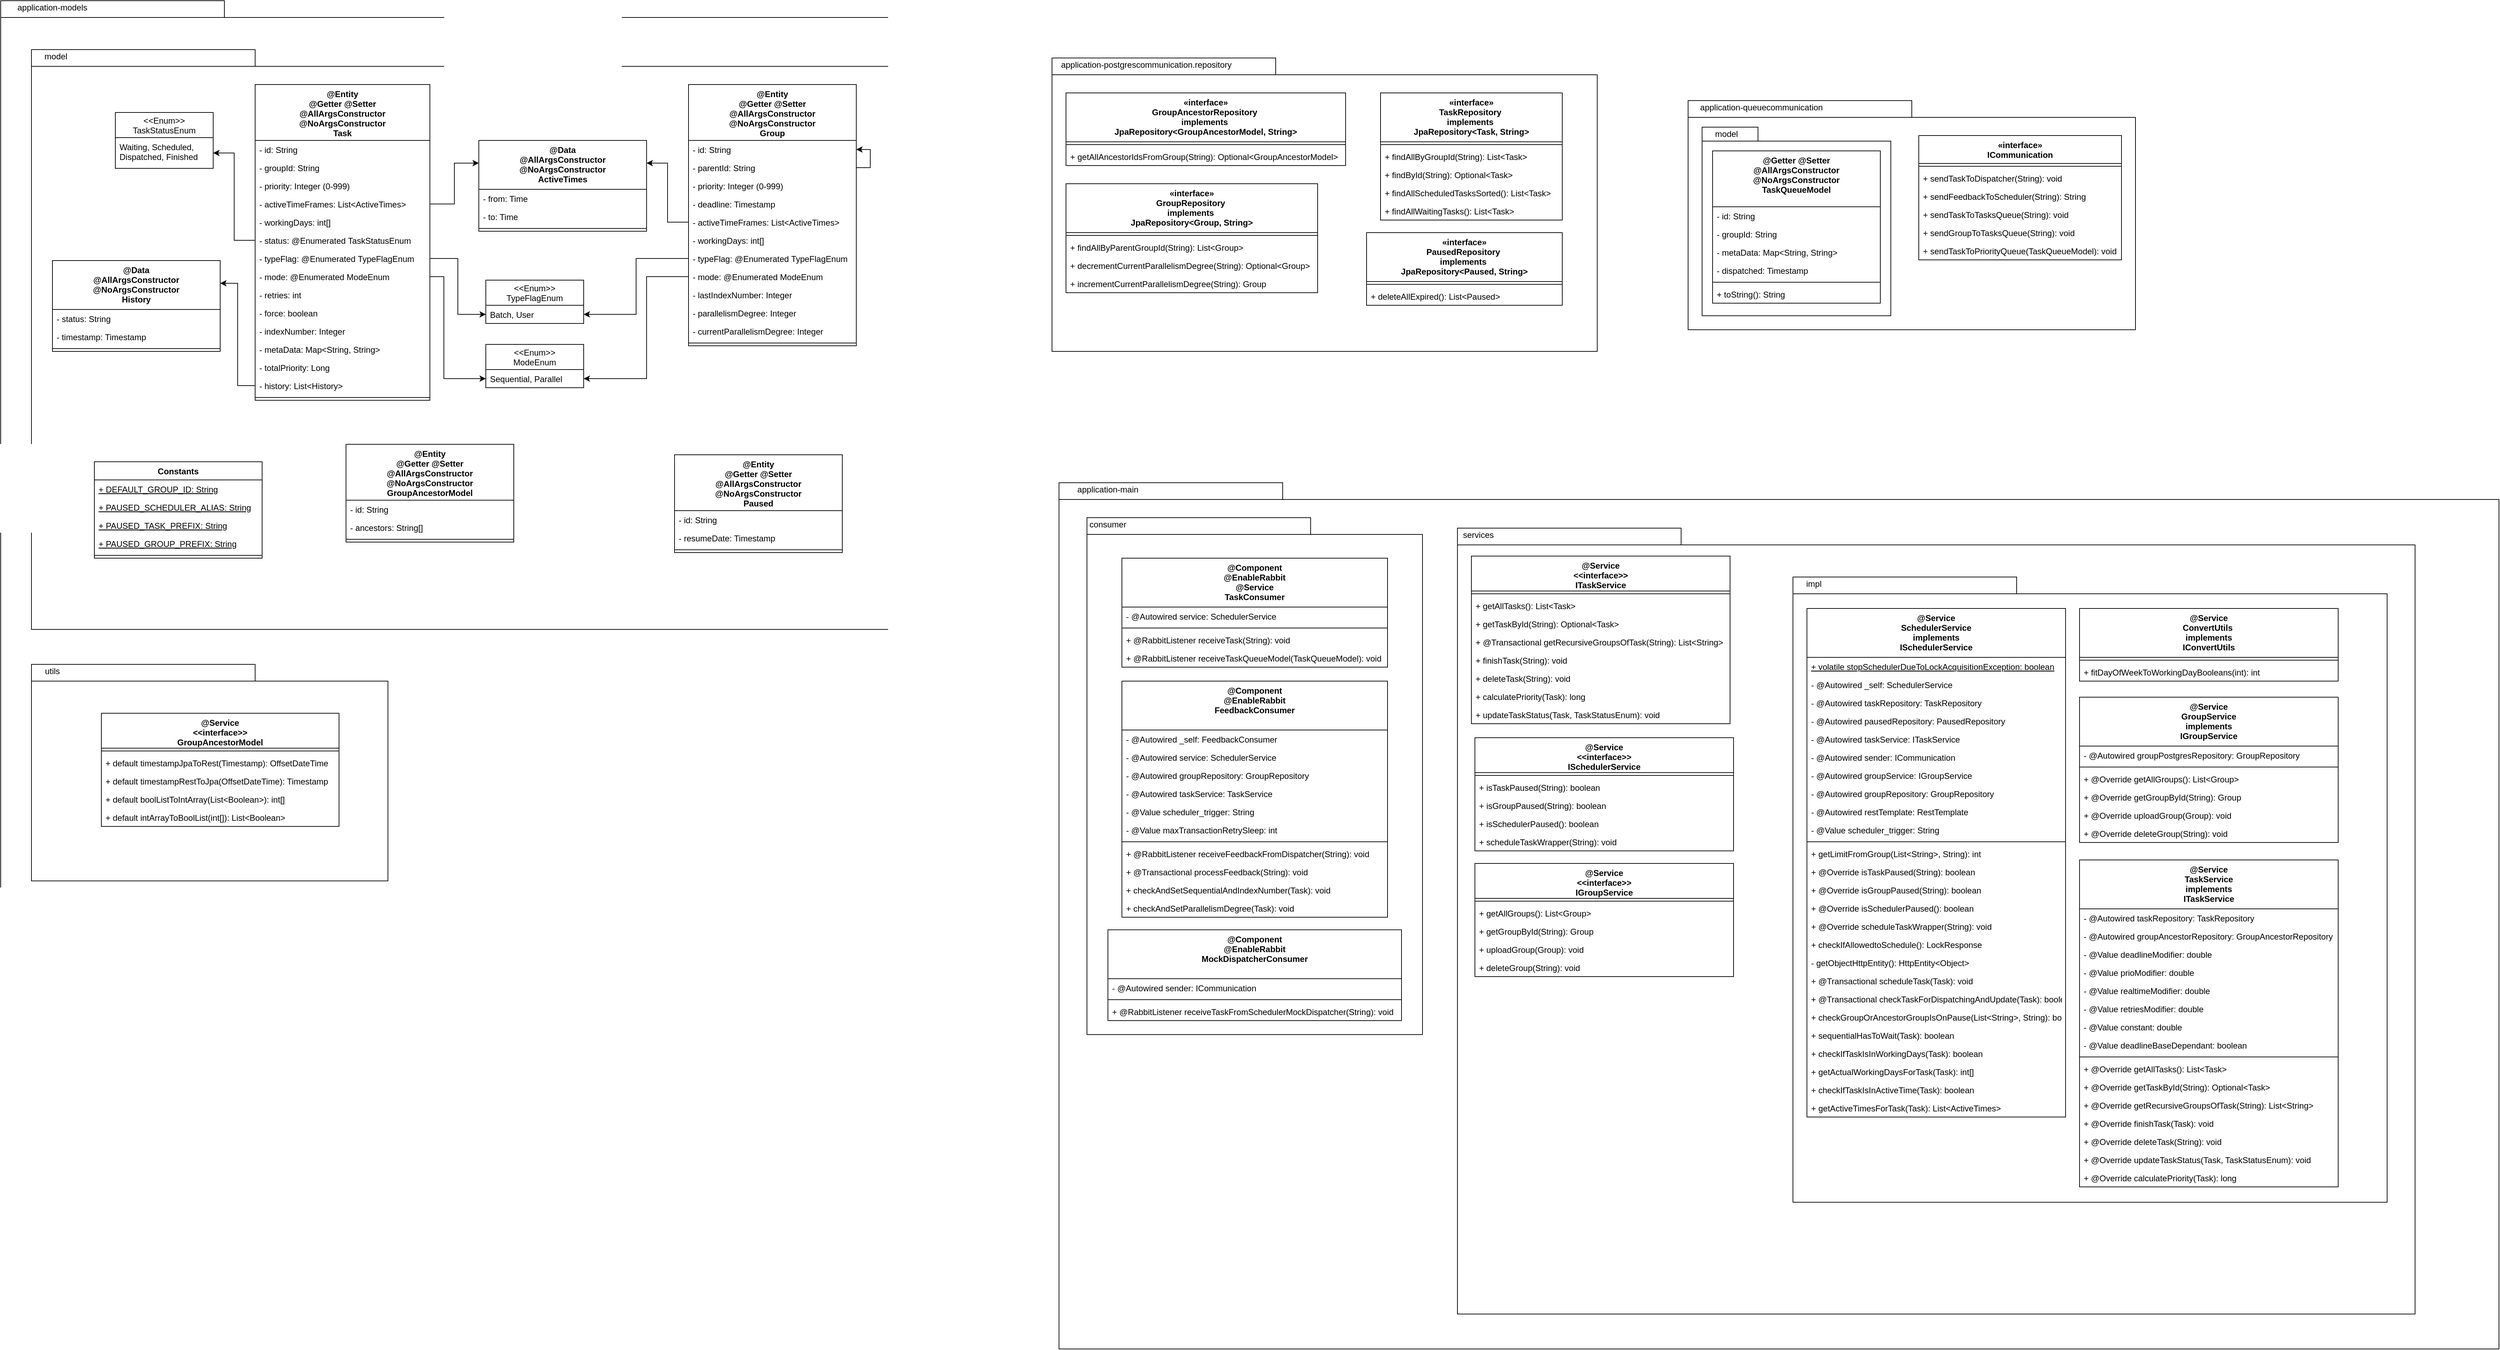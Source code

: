 <mxfile version="13.3.1" type="device"><diagram id="C5RBs43oDa-KdzZeNtuy" name="Page-1"><mxGraphModel dx="5529" dy="2238" grid="1" gridSize="10" guides="1" tooltips="1" connect="1" arrows="1" fold="1" page="1" pageScale="1" pageWidth="827" pageHeight="1169" math="0" shadow="0"><root><mxCell id="WIyWlLk6GJQsqaUBKTNV-0"/><mxCell id="WIyWlLk6GJQsqaUBKTNV-1" parent="WIyWlLk6GJQsqaUBKTNV-0"/><mxCell id="pH-J94jmlPT-ku3kD_-l-0" value="" style="shape=folder;fontStyle=1;spacingTop=10;tabWidth=320;tabHeight=24;tabPosition=left;html=1;" parent="WIyWlLk6GJQsqaUBKTNV-1" vertex="1"><mxGeometry x="760" y="173" width="640" height="328" as="geometry"/></mxCell><mxCell id="pH-J94jmlPT-ku3kD_-l-36" value="" style="shape=folder;fontStyle=1;spacingTop=10;tabWidth=80;tabHeight=20;tabPosition=left;html=1;" parent="WIyWlLk6GJQsqaUBKTNV-1" vertex="1"><mxGeometry x="780" y="211" width="270" height="270" as="geometry"/></mxCell><mxCell id="TthyQn2If4MzXVDMt4Qc-214" value="" style="shape=folder;fontStyle=1;spacingTop=10;tabWidth=320;tabHeight=24;tabPosition=left;html=1;" parent="WIyWlLk6GJQsqaUBKTNV-1" vertex="1"><mxGeometry x="-140" y="720" width="2060" height="1240" as="geometry"/></mxCell><mxCell id="TthyQn2If4MzXVDMt4Qc-222" value="" style="shape=folder;fontStyle=1;spacingTop=10;tabWidth=320;tabHeight=24;tabPosition=left;html=1;" parent="WIyWlLk6GJQsqaUBKTNV-1" vertex="1"><mxGeometry x="-100" y="770" width="480" height="740" as="geometry"/></mxCell><mxCell id="BONMTfVNHwhEHhIj1qHt-86" value="" style="shape=folder;fontStyle=1;spacingTop=10;tabWidth=320;tabHeight=24;tabPosition=left;html=1;" parent="WIyWlLk6GJQsqaUBKTNV-1" vertex="1"><mxGeometry x="-150" y="112" width="780" height="420" as="geometry"/></mxCell><mxCell id="BONMTfVNHwhEHhIj1qHt-87" value="application-postgrescommunication.repository" style="text;html=1;strokeColor=none;fillColor=none;align=center;verticalAlign=middle;whiteSpace=wrap;rounded=0;" parent="WIyWlLk6GJQsqaUBKTNV-1" vertex="1"><mxGeometry x="-150" y="112" width="270" height="20" as="geometry"/></mxCell><mxCell id="TthyQn2If4MzXVDMt4Qc-111" value="" style="shape=folder;fontStyle=1;spacingTop=10;tabWidth=320;tabHeight=24;tabPosition=left;html=1;" parent="WIyWlLk6GJQsqaUBKTNV-1" vertex="1"><mxGeometry x="-1654" y="30" width="1394" height="1320" as="geometry"/></mxCell><mxCell id="TthyQn2If4MzXVDMt4Qc-112" value="application-models" style="text;html=1;strokeColor=none;fillColor=none;align=center;verticalAlign=middle;whiteSpace=wrap;rounded=0;" parent="WIyWlLk6GJQsqaUBKTNV-1" vertex="1"><mxGeometry x="-1650" y="30" width="140" height="20" as="geometry"/></mxCell><mxCell id="TthyQn2If4MzXVDMt4Qc-113" value="" style="shape=folder;fontStyle=1;spacingTop=10;tabWidth=320;tabHeight=24;tabPosition=left;html=1;" parent="WIyWlLk6GJQsqaUBKTNV-1" vertex="1"><mxGeometry x="-1610" y="100" width="1280" height="830" as="geometry"/></mxCell><mxCell id="TthyQn2If4MzXVDMt4Qc-146" value="model" style="text;html=1;strokeColor=none;fillColor=none;align=center;verticalAlign=middle;whiteSpace=wrap;rounded=0;" parent="WIyWlLk6GJQsqaUBKTNV-1" vertex="1"><mxGeometry x="-1600" y="100" width="50" height="20" as="geometry"/></mxCell><mxCell id="TthyQn2If4MzXVDMt4Qc-181" style="edgeStyle=orthogonalEdgeStyle;rounded=0;orthogonalLoop=1;jettySize=auto;html=1;exitX=0;exitY=0.5;exitDx=0;exitDy=0;entryX=1;entryY=0.5;entryDx=0;entryDy=0;" parent="WIyWlLk6GJQsqaUBKTNV-1" source="TthyQn2If4MzXVDMt4Qc-153" target="TthyQn2If4MzXVDMt4Qc-145" edge="1"><mxGeometry relative="1" as="geometry"/></mxCell><mxCell id="TthyQn2If4MzXVDMt4Qc-114" value="@Entity&#10;@Getter @Setter&#10;@AllArgsConstructor&#10;@NoArgsConstructor&#10;Group" style="swimlane;fontStyle=1;align=center;verticalAlign=top;childLayout=stackLayout;horizontal=1;startSize=80;horizontalStack=0;resizeParent=1;resizeParentMax=0;resizeLast=0;collapsible=1;marginBottom=0;" parent="WIyWlLk6GJQsqaUBKTNV-1" vertex="1"><mxGeometry x="-670" y="150" width="240" height="374" as="geometry"><mxRectangle x="70" y="84" width="60" height="26" as="alternateBounds"/></mxGeometry></mxCell><mxCell id="TthyQn2If4MzXVDMt4Qc-115" value="- id: String" style="text;strokeColor=none;fillColor=none;align=left;verticalAlign=top;spacingLeft=4;spacingRight=4;overflow=hidden;rotatable=0;points=[[0,0.5],[1,0.5]];portConstraint=eastwest;" parent="TthyQn2If4MzXVDMt4Qc-114" vertex="1"><mxGeometry y="80" width="240" height="26" as="geometry"/></mxCell><mxCell id="TthyQn2If4MzXVDMt4Qc-196" style="edgeStyle=orthogonalEdgeStyle;rounded=0;orthogonalLoop=1;jettySize=auto;html=1;exitX=1;exitY=0.5;exitDx=0;exitDy=0;entryX=1;entryY=0.5;entryDx=0;entryDy=0;startSize=80;" parent="TthyQn2If4MzXVDMt4Qc-114" source="TthyQn2If4MzXVDMt4Qc-117" target="TthyQn2If4MzXVDMt4Qc-115" edge="1"><mxGeometry relative="1" as="geometry"><Array as="points"><mxPoint x="260" y="119"/><mxPoint x="260" y="93"/></Array></mxGeometry></mxCell><mxCell id="TthyQn2If4MzXVDMt4Qc-117" value="- parentId: String" style="text;strokeColor=none;fillColor=none;align=left;verticalAlign=top;spacingLeft=4;spacingRight=4;overflow=hidden;rotatable=0;points=[[0,0.5],[1,0.5]];portConstraint=eastwest;" parent="TthyQn2If4MzXVDMt4Qc-114" vertex="1"><mxGeometry y="106" width="240" height="26" as="geometry"/></mxCell><mxCell id="TthyQn2If4MzXVDMt4Qc-118" value="- priority: Integer (0-999)" style="text;strokeColor=none;fillColor=none;align=left;verticalAlign=top;spacingLeft=4;spacingRight=4;overflow=hidden;rotatable=0;points=[[0,0.5],[1,0.5]];portConstraint=eastwest;" parent="TthyQn2If4MzXVDMt4Qc-114" vertex="1"><mxGeometry y="132" width="240" height="26" as="geometry"/></mxCell><mxCell id="TthyQn2If4MzXVDMt4Qc-119" value="- deadline: Timestamp" style="text;strokeColor=none;fillColor=none;align=left;verticalAlign=top;spacingLeft=4;spacingRight=4;overflow=hidden;rotatable=0;points=[[0,0.5],[1,0.5]];portConstraint=eastwest;" parent="TthyQn2If4MzXVDMt4Qc-114" vertex="1"><mxGeometry y="158" width="240" height="26" as="geometry"/></mxCell><mxCell id="TthyQn2If4MzXVDMt4Qc-120" value="- activeTimeFrames: List&lt;ActiveTimes&gt;" style="text;strokeColor=none;fillColor=none;align=left;verticalAlign=top;spacingLeft=4;spacingRight=4;overflow=hidden;rotatable=0;points=[[0,0.5],[1,0.5]];portConstraint=eastwest;" parent="TthyQn2If4MzXVDMt4Qc-114" vertex="1"><mxGeometry y="184" width="240" height="26" as="geometry"/></mxCell><mxCell id="TthyQn2If4MzXVDMt4Qc-121" value="- workingDays: int[]" style="text;strokeColor=none;fillColor=none;align=left;verticalAlign=top;spacingLeft=4;spacingRight=4;overflow=hidden;rotatable=0;points=[[0,0.5],[1,0.5]];portConstraint=eastwest;" parent="TthyQn2If4MzXVDMt4Qc-114" vertex="1"><mxGeometry y="210" width="240" height="26" as="geometry"/></mxCell><mxCell id="TthyQn2If4MzXVDMt4Qc-122" value="- typeFlag: @Enumerated TypeFlagEnum" style="text;strokeColor=none;fillColor=none;align=left;verticalAlign=top;spacingLeft=4;spacingRight=4;overflow=hidden;rotatable=0;points=[[0,0.5],[1,0.5]];portConstraint=eastwest;" parent="TthyQn2If4MzXVDMt4Qc-114" vertex="1"><mxGeometry y="236" width="240" height="26" as="geometry"/></mxCell><mxCell id="TthyQn2If4MzXVDMt4Qc-123" value="- mode: @Enumerated ModeEnum" style="text;strokeColor=none;fillColor=none;align=left;verticalAlign=top;spacingLeft=4;spacingRight=4;overflow=hidden;rotatable=0;points=[[0,0.5],[1,0.5]];portConstraint=eastwest;" parent="TthyQn2If4MzXVDMt4Qc-114" vertex="1"><mxGeometry y="262" width="240" height="26" as="geometry"/></mxCell><mxCell id="TthyQn2If4MzXVDMt4Qc-124" value="- lastIndexNumber: Integer" style="text;strokeColor=none;fillColor=none;align=left;verticalAlign=top;spacingLeft=4;spacingRight=4;overflow=hidden;rotatable=0;points=[[0,0.5],[1,0.5]];portConstraint=eastwest;" parent="TthyQn2If4MzXVDMt4Qc-114" vertex="1"><mxGeometry y="288" width="240" height="26" as="geometry"/></mxCell><mxCell id="TthyQn2If4MzXVDMt4Qc-125" value="- parallelismDegree: Integer" style="text;strokeColor=none;fillColor=none;align=left;verticalAlign=top;spacingLeft=4;spacingRight=4;overflow=hidden;rotatable=0;points=[[0,0.5],[1,0.5]];portConstraint=eastwest;" parent="TthyQn2If4MzXVDMt4Qc-114" vertex="1"><mxGeometry y="314" width="240" height="26" as="geometry"/></mxCell><mxCell id="TthyQn2If4MzXVDMt4Qc-126" value="- currentParallelismDegree: Integer" style="text;strokeColor=none;fillColor=none;align=left;verticalAlign=top;spacingLeft=4;spacingRight=4;overflow=hidden;rotatable=0;points=[[0,0.5],[1,0.5]];portConstraint=eastwest;" parent="TthyQn2If4MzXVDMt4Qc-114" vertex="1"><mxGeometry y="340" width="240" height="26" as="geometry"/></mxCell><mxCell id="TthyQn2If4MzXVDMt4Qc-127" value="" style="line;strokeWidth=1;fillColor=none;align=left;verticalAlign=middle;spacingTop=-1;spacingLeft=3;spacingRight=3;rotatable=0;labelPosition=right;points=[];portConstraint=eastwest;" parent="TthyQn2If4MzXVDMt4Qc-114" vertex="1"><mxGeometry y="366" width="240" height="8" as="geometry"/></mxCell><mxCell id="TthyQn2If4MzXVDMt4Qc-130" value="&lt;&lt;Enum&gt;&gt;&#10;TypeFlagEnum" style="swimlane;fontStyle=0;childLayout=stackLayout;horizontal=1;startSize=36;fillColor=none;horizontalStack=0;resizeParent=1;resizeParentMax=0;resizeLast=0;collapsible=1;marginBottom=0;" parent="WIyWlLk6GJQsqaUBKTNV-1" vertex="1"><mxGeometry x="-960" y="430" width="140" height="62" as="geometry"/></mxCell><mxCell id="TthyQn2If4MzXVDMt4Qc-131" value="Batch, User" style="text;strokeColor=none;fillColor=none;align=left;verticalAlign=top;spacingLeft=4;spacingRight=4;overflow=hidden;rotatable=0;points=[[0,0.5],[1,0.5]];portConstraint=eastwest;" parent="TthyQn2If4MzXVDMt4Qc-130" vertex="1"><mxGeometry y="36" width="140" height="26" as="geometry"/></mxCell><mxCell id="TthyQn2If4MzXVDMt4Qc-132" value="@Data&#10;@AllArgsConstructor&#10;@NoArgsConstructor&#10;ActiveTimes" style="swimlane;fontStyle=1;align=center;verticalAlign=top;childLayout=stackLayout;horizontal=1;startSize=70;horizontalStack=0;resizeParent=1;resizeParentMax=0;resizeLast=0;collapsible=1;marginBottom=0;" parent="WIyWlLk6GJQsqaUBKTNV-1" vertex="1"><mxGeometry x="-970" y="230" width="240" height="130" as="geometry"><mxRectangle x="70" y="84" width="60" height="26" as="alternateBounds"/></mxGeometry></mxCell><mxCell id="TthyQn2If4MzXVDMt4Qc-133" value="- from: Time" style="text;strokeColor=none;fillColor=none;align=left;verticalAlign=top;spacingLeft=4;spacingRight=4;overflow=hidden;rotatable=0;points=[[0,0.5],[1,0.5]];portConstraint=eastwest;" parent="TthyQn2If4MzXVDMt4Qc-132" vertex="1"><mxGeometry y="70" width="240" height="26" as="geometry"/></mxCell><mxCell id="TthyQn2If4MzXVDMt4Qc-134" value="- to: Time" style="text;strokeColor=none;fillColor=none;align=left;verticalAlign=top;spacingLeft=4;spacingRight=4;overflow=hidden;rotatable=0;points=[[0,0.5],[1,0.5]];portConstraint=eastwest;" parent="TthyQn2If4MzXVDMt4Qc-132" vertex="1"><mxGeometry y="96" width="240" height="26" as="geometry"/></mxCell><mxCell id="TthyQn2If4MzXVDMt4Qc-135" value="" style="line;strokeWidth=1;fillColor=none;align=left;verticalAlign=middle;spacingTop=-1;spacingLeft=3;spacingRight=3;rotatable=0;labelPosition=right;points=[];portConstraint=eastwest;" parent="TthyQn2If4MzXVDMt4Qc-132" vertex="1"><mxGeometry y="122" width="240" height="8" as="geometry"/></mxCell><mxCell id="TthyQn2If4MzXVDMt4Qc-138" value="@Data&#10;@AllArgsConstructor&#10;@NoArgsConstructor&#10;History" style="swimlane;fontStyle=1;align=center;verticalAlign=top;childLayout=stackLayout;horizontal=1;startSize=70;horizontalStack=0;resizeParent=1;resizeParentMax=0;resizeLast=0;collapsible=1;marginBottom=0;" parent="WIyWlLk6GJQsqaUBKTNV-1" vertex="1"><mxGeometry x="-1580" y="402" width="240" height="130" as="geometry"><mxRectangle x="70" y="84" width="60" height="26" as="alternateBounds"/></mxGeometry></mxCell><mxCell id="TthyQn2If4MzXVDMt4Qc-139" value="- status: String" style="text;strokeColor=none;fillColor=none;align=left;verticalAlign=top;spacingLeft=4;spacingRight=4;overflow=hidden;rotatable=0;points=[[0,0.5],[1,0.5]];portConstraint=eastwest;" parent="TthyQn2If4MzXVDMt4Qc-138" vertex="1"><mxGeometry y="70" width="240" height="26" as="geometry"/></mxCell><mxCell id="TthyQn2If4MzXVDMt4Qc-140" value="- timestamp: Timestamp" style="text;strokeColor=none;fillColor=none;align=left;verticalAlign=top;spacingLeft=4;spacingRight=4;overflow=hidden;rotatable=0;points=[[0,0.5],[1,0.5]];portConstraint=eastwest;" parent="TthyQn2If4MzXVDMt4Qc-138" vertex="1"><mxGeometry y="96" width="240" height="26" as="geometry"/></mxCell><mxCell id="TthyQn2If4MzXVDMt4Qc-141" value="" style="line;strokeWidth=1;fillColor=none;align=left;verticalAlign=middle;spacingTop=-1;spacingLeft=3;spacingRight=3;rotatable=0;labelPosition=right;points=[];portConstraint=eastwest;" parent="TthyQn2If4MzXVDMt4Qc-138" vertex="1"><mxGeometry y="122" width="240" height="8" as="geometry"/></mxCell><mxCell id="TthyQn2If4MzXVDMt4Qc-144" value="&lt;&lt;Enum&gt;&gt;&#10;TaskStatusEnum" style="swimlane;fontStyle=0;childLayout=stackLayout;horizontal=1;startSize=36;fillColor=none;horizontalStack=0;resizeParent=1;resizeParentMax=0;resizeLast=0;collapsible=1;marginBottom=0;" parent="WIyWlLk6GJQsqaUBKTNV-1" vertex="1"><mxGeometry x="-1490" y="190" width="140" height="80" as="geometry"/></mxCell><mxCell id="TthyQn2If4MzXVDMt4Qc-145" value="Waiting, Scheduled, &#10;Dispatched, Finished" style="text;strokeColor=none;fillColor=none;align=left;verticalAlign=top;spacingLeft=4;spacingRight=4;overflow=hidden;rotatable=0;points=[[0,0.5],[1,0.5]];portConstraint=eastwest;" parent="TthyQn2If4MzXVDMt4Qc-144" vertex="1"><mxGeometry y="36" width="140" height="44" as="geometry"/></mxCell><mxCell id="TthyQn2If4MzXVDMt4Qc-147" value="@Entity&#10;@Getter @Setter&#10;@AllArgsConstructor&#10;@NoArgsConstructor&#10;Task" style="swimlane;fontStyle=1;align=center;verticalAlign=top;childLayout=stackLayout;horizontal=1;startSize=80;horizontalStack=0;resizeParent=1;resizeParentMax=0;resizeLast=0;collapsible=1;marginBottom=0;" parent="WIyWlLk6GJQsqaUBKTNV-1" vertex="1"><mxGeometry x="-1290" y="150" width="250" height="452" as="geometry"><mxRectangle x="70" y="84" width="60" height="26" as="alternateBounds"/></mxGeometry></mxCell><mxCell id="TthyQn2If4MzXVDMt4Qc-148" value="- id: String" style="text;strokeColor=none;fillColor=none;align=left;verticalAlign=top;spacingLeft=4;spacingRight=4;overflow=hidden;rotatable=0;points=[[0,0.5],[1,0.5]];portConstraint=eastwest;" parent="TthyQn2If4MzXVDMt4Qc-147" vertex="1"><mxGeometry y="80" width="250" height="26" as="geometry"/></mxCell><mxCell id="TthyQn2If4MzXVDMt4Qc-149" value="- groupId: String" style="text;strokeColor=none;fillColor=none;align=left;verticalAlign=top;spacingLeft=4;spacingRight=4;overflow=hidden;rotatable=0;points=[[0,0.5],[1,0.5]];portConstraint=eastwest;" parent="TthyQn2If4MzXVDMt4Qc-147" vertex="1"><mxGeometry y="106" width="250" height="26" as="geometry"/></mxCell><mxCell id="TthyQn2If4MzXVDMt4Qc-150" value="- priority: Integer (0-999)" style="text;strokeColor=none;fillColor=none;align=left;verticalAlign=top;spacingLeft=4;spacingRight=4;overflow=hidden;rotatable=0;points=[[0,0.5],[1,0.5]];portConstraint=eastwest;" parent="TthyQn2If4MzXVDMt4Qc-147" vertex="1"><mxGeometry y="132" width="250" height="26" as="geometry"/></mxCell><mxCell id="TthyQn2If4MzXVDMt4Qc-151" value="- activeTimeFrames: List&lt;ActiveTimes&gt;" style="text;strokeColor=none;fillColor=none;align=left;verticalAlign=top;spacingLeft=4;spacingRight=4;overflow=hidden;rotatable=0;points=[[0,0.5],[1,0.5]];portConstraint=eastwest;" parent="TthyQn2If4MzXVDMt4Qc-147" vertex="1"><mxGeometry y="158" width="250" height="26" as="geometry"/></mxCell><mxCell id="TthyQn2If4MzXVDMt4Qc-152" value="- workingDays: int[]" style="text;strokeColor=none;fillColor=none;align=left;verticalAlign=top;spacingLeft=4;spacingRight=4;overflow=hidden;rotatable=0;points=[[0,0.5],[1,0.5]];portConstraint=eastwest;" parent="TthyQn2If4MzXVDMt4Qc-147" vertex="1"><mxGeometry y="184" width="250" height="26" as="geometry"/></mxCell><mxCell id="TthyQn2If4MzXVDMt4Qc-153" value="- status: @Enumerated TaskStatusEnum" style="text;strokeColor=none;fillColor=none;align=left;verticalAlign=top;spacingLeft=4;spacingRight=4;overflow=hidden;rotatable=0;points=[[0,0.5],[1,0.5]];portConstraint=eastwest;" parent="TthyQn2If4MzXVDMt4Qc-147" vertex="1"><mxGeometry y="210" width="250" height="26" as="geometry"/></mxCell><mxCell id="TthyQn2If4MzXVDMt4Qc-154" value="- typeFlag: @Enumerated TypeFlagEnum" style="text;strokeColor=none;fillColor=none;align=left;verticalAlign=top;spacingLeft=4;spacingRight=4;overflow=hidden;rotatable=0;points=[[0,0.5],[1,0.5]];portConstraint=eastwest;" parent="TthyQn2If4MzXVDMt4Qc-147" vertex="1"><mxGeometry y="236" width="250" height="26" as="geometry"/></mxCell><mxCell id="TthyQn2If4MzXVDMt4Qc-155" value="- mode: @Enumerated ModeEnum" style="text;strokeColor=none;fillColor=none;align=left;verticalAlign=top;spacingLeft=4;spacingRight=4;overflow=hidden;rotatable=0;points=[[0,0.5],[1,0.5]];portConstraint=eastwest;" parent="TthyQn2If4MzXVDMt4Qc-147" vertex="1"><mxGeometry y="262" width="250" height="26" as="geometry"/></mxCell><mxCell id="TthyQn2If4MzXVDMt4Qc-156" value="- retries: int" style="text;strokeColor=none;fillColor=none;align=left;verticalAlign=top;spacingLeft=4;spacingRight=4;overflow=hidden;rotatable=0;points=[[0,0.5],[1,0.5]];portConstraint=eastwest;" parent="TthyQn2If4MzXVDMt4Qc-147" vertex="1"><mxGeometry y="288" width="250" height="26" as="geometry"/></mxCell><mxCell id="TthyQn2If4MzXVDMt4Qc-157" value="- force: boolean" style="text;strokeColor=none;fillColor=none;align=left;verticalAlign=top;spacingLeft=4;spacingRight=4;overflow=hidden;rotatable=0;points=[[0,0.5],[1,0.5]];portConstraint=eastwest;" parent="TthyQn2If4MzXVDMt4Qc-147" vertex="1"><mxGeometry y="314" width="250" height="26" as="geometry"/></mxCell><mxCell id="TthyQn2If4MzXVDMt4Qc-158" value="- indexNumber: Integer" style="text;strokeColor=none;fillColor=none;align=left;verticalAlign=top;spacingLeft=4;spacingRight=4;overflow=hidden;rotatable=0;points=[[0,0.5],[1,0.5]];portConstraint=eastwest;" parent="TthyQn2If4MzXVDMt4Qc-147" vertex="1"><mxGeometry y="340" width="250" height="26" as="geometry"/></mxCell><mxCell id="TthyQn2If4MzXVDMt4Qc-159" value="- metaData: Map&lt;String, String&gt;" style="text;strokeColor=none;fillColor=none;align=left;verticalAlign=top;spacingLeft=4;spacingRight=4;overflow=hidden;rotatable=0;points=[[0,0.5],[1,0.5]];portConstraint=eastwest;" parent="TthyQn2If4MzXVDMt4Qc-147" vertex="1"><mxGeometry y="366" width="250" height="26" as="geometry"/></mxCell><mxCell id="TthyQn2If4MzXVDMt4Qc-160" value="- totalPriority: Long" style="text;strokeColor=none;fillColor=none;align=left;verticalAlign=top;spacingLeft=4;spacingRight=4;overflow=hidden;rotatable=0;points=[[0,0.5],[1,0.5]];portConstraint=eastwest;" parent="TthyQn2If4MzXVDMt4Qc-147" vertex="1"><mxGeometry y="392" width="250" height="26" as="geometry"/></mxCell><mxCell id="TthyQn2If4MzXVDMt4Qc-161" value="- history: List&lt;History&gt;" style="text;strokeColor=none;fillColor=none;align=left;verticalAlign=top;spacingLeft=4;spacingRight=4;overflow=hidden;rotatable=0;points=[[0,0.5],[1,0.5]];portConstraint=eastwest;" parent="TthyQn2If4MzXVDMt4Qc-147" vertex="1"><mxGeometry y="418" width="250" height="26" as="geometry"/></mxCell><mxCell id="TthyQn2If4MzXVDMt4Qc-162" value="" style="line;strokeWidth=1;fillColor=none;align=left;verticalAlign=middle;spacingTop=-1;spacingLeft=3;spacingRight=3;rotatable=0;labelPosition=right;points=[];portConstraint=eastwest;" parent="TthyQn2If4MzXVDMt4Qc-147" vertex="1"><mxGeometry y="444" width="250" height="8" as="geometry"/></mxCell><mxCell id="TthyQn2If4MzXVDMt4Qc-170" value="Constants" style="swimlane;fontStyle=1;align=center;verticalAlign=top;childLayout=stackLayout;horizontal=1;startSize=26;horizontalStack=0;resizeParent=1;resizeParentMax=0;resizeLast=0;collapsible=1;marginBottom=0;" parent="WIyWlLk6GJQsqaUBKTNV-1" vertex="1"><mxGeometry x="-1520" y="690" width="240" height="138" as="geometry"><mxRectangle x="70" y="84" width="60" height="26" as="alternateBounds"/></mxGeometry></mxCell><mxCell id="TthyQn2If4MzXVDMt4Qc-171" value="+ DEFAULT_GROUP_ID: String" style="text;strokeColor=none;fillColor=none;align=left;verticalAlign=top;spacingLeft=4;spacingRight=4;overflow=hidden;rotatable=0;points=[[0,0.5],[1,0.5]];portConstraint=eastwest;fontStyle=4" parent="TthyQn2If4MzXVDMt4Qc-170" vertex="1"><mxGeometry y="26" width="240" height="26" as="geometry"/></mxCell><mxCell id="TthyQn2If4MzXVDMt4Qc-172" value="+ PAUSED_SCHEDULER_ALIAS: String" style="text;strokeColor=none;fillColor=none;align=left;verticalAlign=top;spacingLeft=4;spacingRight=4;overflow=hidden;rotatable=0;points=[[0,0.5],[1,0.5]];portConstraint=eastwest;fontStyle=4" parent="TthyQn2If4MzXVDMt4Qc-170" vertex="1"><mxGeometry y="52" width="240" height="26" as="geometry"/></mxCell><mxCell id="TthyQn2If4MzXVDMt4Qc-173" value="+ PAUSED_TASK_PREFIX: String" style="text;strokeColor=none;fillColor=none;align=left;verticalAlign=top;spacingLeft=4;spacingRight=4;overflow=hidden;rotatable=0;points=[[0,0.5],[1,0.5]];portConstraint=eastwest;fontStyle=4" parent="TthyQn2If4MzXVDMt4Qc-170" vertex="1"><mxGeometry y="78" width="240" height="26" as="geometry"/></mxCell><mxCell id="TthyQn2If4MzXVDMt4Qc-174" value="+ PAUSED_GROUP_PREFIX: String" style="text;strokeColor=none;fillColor=none;align=left;verticalAlign=top;spacingLeft=4;spacingRight=4;overflow=hidden;rotatable=0;points=[[0,0.5],[1,0.5]];portConstraint=eastwest;fontStyle=4" parent="TthyQn2If4MzXVDMt4Qc-170" vertex="1"><mxGeometry y="104" width="240" height="26" as="geometry"/></mxCell><mxCell id="TthyQn2If4MzXVDMt4Qc-175" value="" style="line;strokeWidth=1;fillColor=none;align=left;verticalAlign=middle;spacingTop=-1;spacingLeft=3;spacingRight=3;rotatable=0;labelPosition=right;points=[];portConstraint=eastwest;" parent="TthyQn2If4MzXVDMt4Qc-170" vertex="1"><mxGeometry y="130" width="240" height="8" as="geometry"/></mxCell><mxCell id="TthyQn2If4MzXVDMt4Qc-177" value="&lt;&lt;Enum&gt;&gt;&#10;ModeEnum" style="swimlane;fontStyle=0;childLayout=stackLayout;horizontal=1;startSize=36;fillColor=none;horizontalStack=0;resizeParent=1;resizeParentMax=0;resizeLast=0;collapsible=1;marginBottom=0;" parent="WIyWlLk6GJQsqaUBKTNV-1" vertex="1"><mxGeometry x="-960" y="522" width="140" height="62" as="geometry"/></mxCell><mxCell id="TthyQn2If4MzXVDMt4Qc-178" value="Sequential, Parallel" style="text;strokeColor=none;fillColor=none;align=left;verticalAlign=top;spacingLeft=4;spacingRight=4;overflow=hidden;rotatable=0;points=[[0,0.5],[1,0.5]];portConstraint=eastwest;" parent="TthyQn2If4MzXVDMt4Qc-177" vertex="1"><mxGeometry y="36" width="140" height="26" as="geometry"/></mxCell><mxCell id="TthyQn2If4MzXVDMt4Qc-182" value="@Entity&#10;@Getter @Setter&#10;@AllArgsConstructor&#10;@NoArgsConstructor&#10;GroupAncestorModel" style="swimlane;fontStyle=1;align=center;verticalAlign=top;childLayout=stackLayout;horizontal=1;startSize=80;horizontalStack=0;resizeParent=1;resizeParentMax=0;resizeLast=0;collapsible=1;marginBottom=0;" parent="WIyWlLk6GJQsqaUBKTNV-1" vertex="1"><mxGeometry x="-1160" y="665" width="240" height="140" as="geometry"><mxRectangle x="70" y="84" width="60" height="26" as="alternateBounds"/></mxGeometry></mxCell><mxCell id="TthyQn2If4MzXVDMt4Qc-183" value="- id: String" style="text;strokeColor=none;fillColor=none;align=left;verticalAlign=top;spacingLeft=4;spacingRight=4;overflow=hidden;rotatable=0;points=[[0,0.5],[1,0.5]];portConstraint=eastwest;" parent="TthyQn2If4MzXVDMt4Qc-182" vertex="1"><mxGeometry y="80" width="240" height="26" as="geometry"/></mxCell><mxCell id="TthyQn2If4MzXVDMt4Qc-184" value="- ancestors: String[]" style="text;strokeColor=none;fillColor=none;align=left;verticalAlign=top;spacingLeft=4;spacingRight=4;overflow=hidden;rotatable=0;points=[[0,0.5],[1,0.5]];portConstraint=eastwest;" parent="TthyQn2If4MzXVDMt4Qc-182" vertex="1"><mxGeometry y="106" width="240" height="26" as="geometry"/></mxCell><mxCell id="TthyQn2If4MzXVDMt4Qc-185" value="" style="line;strokeWidth=1;fillColor=none;align=left;verticalAlign=middle;spacingTop=-1;spacingLeft=3;spacingRight=3;rotatable=0;labelPosition=right;points=[];portConstraint=eastwest;" parent="TthyQn2If4MzXVDMt4Qc-182" vertex="1"><mxGeometry y="132" width="240" height="8" as="geometry"/></mxCell><mxCell id="TthyQn2If4MzXVDMt4Qc-188" value="@Entity&#10;@Getter @Setter&#10;@AllArgsConstructor&#10;@NoArgsConstructor&#10;Paused" style="swimlane;fontStyle=1;align=center;verticalAlign=top;childLayout=stackLayout;horizontal=1;startSize=80;horizontalStack=0;resizeParent=1;resizeParentMax=0;resizeLast=0;collapsible=1;marginBottom=0;arcSize=15;" parent="WIyWlLk6GJQsqaUBKTNV-1" vertex="1"><mxGeometry x="-690" y="680" width="240" height="140" as="geometry"><mxRectangle x="70" y="84" width="60" height="26" as="alternateBounds"/></mxGeometry></mxCell><mxCell id="TthyQn2If4MzXVDMt4Qc-189" value="- id: String" style="text;strokeColor=none;fillColor=none;align=left;verticalAlign=top;spacingLeft=4;spacingRight=4;overflow=hidden;rotatable=0;points=[[0,0.5],[1,0.5]];portConstraint=eastwest;" parent="TthyQn2If4MzXVDMt4Qc-188" vertex="1"><mxGeometry y="80" width="240" height="26" as="geometry"/></mxCell><mxCell id="TthyQn2If4MzXVDMt4Qc-190" value="- resumeDate: Timestamp" style="text;strokeColor=none;fillColor=none;align=left;verticalAlign=top;spacingLeft=4;spacingRight=4;overflow=hidden;rotatable=0;points=[[0,0.5],[1,0.5]];portConstraint=eastwest;" parent="TthyQn2If4MzXVDMt4Qc-188" vertex="1"><mxGeometry y="106" width="240" height="26" as="geometry"/></mxCell><mxCell id="TthyQn2If4MzXVDMt4Qc-191" value="" style="line;strokeWidth=1;fillColor=none;align=left;verticalAlign=middle;spacingTop=-1;spacingLeft=3;spacingRight=3;rotatable=0;labelPosition=right;points=[];portConstraint=eastwest;" parent="TthyQn2If4MzXVDMt4Qc-188" vertex="1"><mxGeometry y="132" width="240" height="8" as="geometry"/></mxCell><mxCell id="TthyQn2If4MzXVDMt4Qc-194" value="" style="shape=folder;fontStyle=1;spacingTop=10;tabWidth=320;tabHeight=24;tabPosition=left;html=1;" parent="WIyWlLk6GJQsqaUBKTNV-1" vertex="1"><mxGeometry x="-1610" y="980" width="510" height="310" as="geometry"/></mxCell><mxCell id="TthyQn2If4MzXVDMt4Qc-195" value="utils" style="text;html=1;strokeColor=none;fillColor=none;align=center;verticalAlign=middle;whiteSpace=wrap;rounded=0;" parent="WIyWlLk6GJQsqaUBKTNV-1" vertex="1"><mxGeometry x="-1605" y="980" width="50" height="20" as="geometry"/></mxCell><mxCell id="TthyQn2If4MzXVDMt4Qc-197" style="edgeStyle=orthogonalEdgeStyle;rounded=0;orthogonalLoop=1;jettySize=auto;html=1;exitX=1;exitY=0.5;exitDx=0;exitDy=0;entryX=0;entryY=0.25;entryDx=0;entryDy=0;startSize=80;" parent="WIyWlLk6GJQsqaUBKTNV-1" source="TthyQn2If4MzXVDMt4Qc-151" target="TthyQn2If4MzXVDMt4Qc-132" edge="1"><mxGeometry relative="1" as="geometry"/></mxCell><mxCell id="TthyQn2If4MzXVDMt4Qc-198" style="edgeStyle=orthogonalEdgeStyle;rounded=0;orthogonalLoop=1;jettySize=auto;html=1;exitX=0;exitY=0.5;exitDx=0;exitDy=0;entryX=1;entryY=0.25;entryDx=0;entryDy=0;startSize=80;" parent="WIyWlLk6GJQsqaUBKTNV-1" source="TthyQn2If4MzXVDMt4Qc-120" target="TthyQn2If4MzXVDMt4Qc-132" edge="1"><mxGeometry relative="1" as="geometry"/></mxCell><mxCell id="TthyQn2If4MzXVDMt4Qc-199" style="edgeStyle=orthogonalEdgeStyle;rounded=0;orthogonalLoop=1;jettySize=auto;html=1;exitX=0;exitY=0.5;exitDx=0;exitDy=0;entryX=1;entryY=0.25;entryDx=0;entryDy=0;startSize=80;" parent="WIyWlLk6GJQsqaUBKTNV-1" source="TthyQn2If4MzXVDMt4Qc-161" target="TthyQn2If4MzXVDMt4Qc-138" edge="1"><mxGeometry relative="1" as="geometry"/></mxCell><mxCell id="TthyQn2If4MzXVDMt4Qc-200" style="edgeStyle=orthogonalEdgeStyle;rounded=0;orthogonalLoop=1;jettySize=auto;html=1;exitX=1;exitY=0.5;exitDx=0;exitDy=0;entryX=0;entryY=0.5;entryDx=0;entryDy=0;startSize=80;" parent="WIyWlLk6GJQsqaUBKTNV-1" source="TthyQn2If4MzXVDMt4Qc-154" target="TthyQn2If4MzXVDMt4Qc-131" edge="1"><mxGeometry relative="1" as="geometry"/></mxCell><mxCell id="TthyQn2If4MzXVDMt4Qc-201" style="edgeStyle=orthogonalEdgeStyle;rounded=0;orthogonalLoop=1;jettySize=auto;html=1;exitX=1;exitY=0.5;exitDx=0;exitDy=0;entryX=0;entryY=0.5;entryDx=0;entryDy=0;startSize=80;" parent="WIyWlLk6GJQsqaUBKTNV-1" source="TthyQn2If4MzXVDMt4Qc-155" target="TthyQn2If4MzXVDMt4Qc-178" edge="1"><mxGeometry relative="1" as="geometry"><Array as="points"><mxPoint x="-1020" y="425"/><mxPoint x="-1020" y="571"/></Array></mxGeometry></mxCell><mxCell id="TthyQn2If4MzXVDMt4Qc-202" style="edgeStyle=orthogonalEdgeStyle;rounded=0;orthogonalLoop=1;jettySize=auto;html=1;exitX=0;exitY=0.5;exitDx=0;exitDy=0;entryX=1;entryY=0.5;entryDx=0;entryDy=0;startSize=80;" parent="WIyWlLk6GJQsqaUBKTNV-1" source="TthyQn2If4MzXVDMt4Qc-122" target="TthyQn2If4MzXVDMt4Qc-131" edge="1"><mxGeometry relative="1" as="geometry"/></mxCell><mxCell id="TthyQn2If4MzXVDMt4Qc-203" style="edgeStyle=orthogonalEdgeStyle;rounded=0;orthogonalLoop=1;jettySize=auto;html=1;exitX=0;exitY=0.5;exitDx=0;exitDy=0;entryX=1;entryY=0.5;entryDx=0;entryDy=0;startSize=80;" parent="WIyWlLk6GJQsqaUBKTNV-1" source="TthyQn2If4MzXVDMt4Qc-123" target="TthyQn2If4MzXVDMt4Qc-178" edge="1"><mxGeometry relative="1" as="geometry"><Array as="points"><mxPoint x="-730" y="425"/><mxPoint x="-730" y="571"/></Array></mxGeometry></mxCell><mxCell id="TthyQn2If4MzXVDMt4Qc-204" value="@Service&#10;&lt;&lt;interface&gt;&gt;&#10;GroupAncestorModel" style="swimlane;fontStyle=1;align=center;verticalAlign=top;childLayout=stackLayout;horizontal=1;startSize=50;horizontalStack=0;resizeParent=1;resizeParentMax=0;resizeLast=0;collapsible=1;marginBottom=0;" parent="WIyWlLk6GJQsqaUBKTNV-1" vertex="1"><mxGeometry x="-1510" y="1050" width="340" height="162" as="geometry"><mxRectangle x="70" y="84" width="60" height="26" as="alternateBounds"/></mxGeometry></mxCell><mxCell id="TthyQn2If4MzXVDMt4Qc-207" value="" style="line;strokeWidth=1;fillColor=none;align=left;verticalAlign=middle;spacingTop=-1;spacingLeft=3;spacingRight=3;rotatable=0;labelPosition=right;points=[];portConstraint=eastwest;" parent="TthyQn2If4MzXVDMt4Qc-204" vertex="1"><mxGeometry y="50" width="340" height="8" as="geometry"/></mxCell><mxCell id="TthyQn2If4MzXVDMt4Qc-209" value="+ default timestampJpaToRest(Timestamp): OffsetDateTime" style="text;strokeColor=none;fillColor=none;align=left;verticalAlign=top;spacingLeft=4;spacingRight=4;overflow=hidden;rotatable=0;points=[[0,0.5],[1,0.5]];portConstraint=eastwest;" parent="TthyQn2If4MzXVDMt4Qc-204" vertex="1"><mxGeometry y="58" width="340" height="26" as="geometry"/></mxCell><mxCell id="TthyQn2If4MzXVDMt4Qc-210" value="+ default timestampRestToJpa(OffsetDateTime): Timestamp" style="text;strokeColor=none;fillColor=none;align=left;verticalAlign=top;spacingLeft=4;spacingRight=4;overflow=hidden;rotatable=0;points=[[0,0.5],[1,0.5]];portConstraint=eastwest;" parent="TthyQn2If4MzXVDMt4Qc-204" vertex="1"><mxGeometry y="84" width="340" height="26" as="geometry"/></mxCell><mxCell id="TthyQn2If4MzXVDMt4Qc-211" value="+ default boolListToIntArray(List&lt;Boolean&gt;): int[]" style="text;strokeColor=none;fillColor=none;align=left;verticalAlign=top;spacingLeft=4;spacingRight=4;overflow=hidden;rotatable=0;points=[[0,0.5],[1,0.5]];portConstraint=eastwest;" parent="TthyQn2If4MzXVDMt4Qc-204" vertex="1"><mxGeometry y="110" width="340" height="26" as="geometry"/></mxCell><mxCell id="TthyQn2If4MzXVDMt4Qc-212" value="+ default intArrayToBoolList(int[]): List&lt;Boolean&gt;" style="text;strokeColor=none;fillColor=none;align=left;verticalAlign=top;spacingLeft=4;spacingRight=4;overflow=hidden;rotatable=0;points=[[0,0.5],[1,0.5]];portConstraint=eastwest;" parent="TthyQn2If4MzXVDMt4Qc-204" vertex="1"><mxGeometry y="136" width="340" height="26" as="geometry"/></mxCell><mxCell id="TthyQn2If4MzXVDMt4Qc-215" value="application-main" style="text;html=1;strokeColor=none;fillColor=none;align=center;verticalAlign=middle;whiteSpace=wrap;rounded=0;" parent="WIyWlLk6GJQsqaUBKTNV-1" vertex="1"><mxGeometry x="-140" y="720" width="140" height="20" as="geometry"/></mxCell><mxCell id="TthyQn2If4MzXVDMt4Qc-85" value="«interface»&#10;TaskRepository &#10;implements &#10;JpaRepository&lt;Task, String&gt;" style="swimlane;fontStyle=1;align=center;verticalAlign=top;childLayout=stackLayout;horizontal=1;startSize=70;horizontalStack=0;resizeParent=1;resizeParentMax=0;resizeLast=0;collapsible=1;marginBottom=0;" parent="WIyWlLk6GJQsqaUBKTNV-1" vertex="1"><mxGeometry x="320" y="162" width="260" height="182" as="geometry"><mxRectangle x="110" y="240" width="60" height="26" as="alternateBounds"/></mxGeometry></mxCell><mxCell id="TthyQn2If4MzXVDMt4Qc-88" value="" style="line;strokeWidth=1;fillColor=none;align=left;verticalAlign=middle;spacingTop=-1;spacingLeft=3;spacingRight=3;rotatable=0;labelPosition=right;points=[];portConstraint=eastwest;" parent="TthyQn2If4MzXVDMt4Qc-85" vertex="1"><mxGeometry y="70" width="260" height="8" as="geometry"/></mxCell><mxCell id="TthyQn2If4MzXVDMt4Qc-86" value="+ findAllByGroupId(String): List&lt;Task&gt;" style="text;strokeColor=none;fillColor=none;align=left;verticalAlign=top;spacingLeft=4;spacingRight=4;overflow=hidden;rotatable=0;points=[[0,0.5],[1,0.5]];portConstraint=eastwest;" parent="TthyQn2If4MzXVDMt4Qc-85" vertex="1"><mxGeometry y="78" width="260" height="26" as="geometry"/></mxCell><mxCell id="TthyQn2If4MzXVDMt4Qc-91" value="+ findById(String): Optional&lt;Task&gt;" style="text;strokeColor=none;fillColor=none;align=left;verticalAlign=top;spacingLeft=4;spacingRight=4;overflow=hidden;rotatable=0;points=[[0,0.5],[1,0.5]];portConstraint=eastwest;" parent="TthyQn2If4MzXVDMt4Qc-85" vertex="1"><mxGeometry y="104" width="260" height="26" as="geometry"/></mxCell><mxCell id="TthyQn2If4MzXVDMt4Qc-92" value="+ findAllScheduledTasksSorted(): List&lt;Task&gt;" style="text;strokeColor=none;fillColor=none;align=left;verticalAlign=top;spacingLeft=4;spacingRight=4;overflow=hidden;rotatable=0;points=[[0,0.5],[1,0.5]];portConstraint=eastwest;" parent="TthyQn2If4MzXVDMt4Qc-85" vertex="1"><mxGeometry y="130" width="260" height="26" as="geometry"/></mxCell><mxCell id="TthyQn2If4MzXVDMt4Qc-93" value="+ findAllWaitingTasks(): List&lt;Task&gt;" style="text;strokeColor=none;fillColor=none;align=left;verticalAlign=top;spacingLeft=4;spacingRight=4;overflow=hidden;rotatable=0;points=[[0,0.5],[1,0.5]];portConstraint=eastwest;" parent="TthyQn2If4MzXVDMt4Qc-85" vertex="1"><mxGeometry y="156" width="260" height="26" as="geometry"/></mxCell><mxCell id="TthyQn2If4MzXVDMt4Qc-108" value="«interface»&#10;GroupAncestorRepository &#10;implements &#10;JpaRepository&lt;GroupAncestorModel, String&gt;" style="swimlane;fontStyle=1;align=center;verticalAlign=top;childLayout=stackLayout;horizontal=1;startSize=70;horizontalStack=0;resizeParent=1;resizeParentMax=0;resizeLast=0;collapsible=1;marginBottom=0;" parent="WIyWlLk6GJQsqaUBKTNV-1" vertex="1"><mxGeometry x="-130" y="162" width="400" height="104" as="geometry"><mxRectangle x="110" y="240" width="60" height="26" as="alternateBounds"/></mxGeometry></mxCell><mxCell id="TthyQn2If4MzXVDMt4Qc-110" value="" style="line;strokeWidth=1;fillColor=none;align=left;verticalAlign=middle;spacingTop=-1;spacingLeft=3;spacingRight=3;rotatable=0;labelPosition=right;points=[];portConstraint=eastwest;" parent="TthyQn2If4MzXVDMt4Qc-108" vertex="1"><mxGeometry y="70" width="400" height="8" as="geometry"/></mxCell><mxCell id="TthyQn2If4MzXVDMt4Qc-109" value="+ getAllAncestorIdsFromGroup(String): Optional&lt;GroupAncestorModel&gt;" style="text;strokeColor=none;fillColor=none;align=left;verticalAlign=top;spacingLeft=4;spacingRight=4;overflow=hidden;rotatable=0;points=[[0,0.5],[1,0.5]];portConstraint=eastwest;" parent="TthyQn2If4MzXVDMt4Qc-108" vertex="1"><mxGeometry y="78" width="400" height="26" as="geometry"/></mxCell><mxCell id="TthyQn2If4MzXVDMt4Qc-96" value="«interface»&#10;GroupRepository &#10;implements &#10;JpaRepository&lt;Group, String&gt;" style="swimlane;fontStyle=1;align=center;verticalAlign=top;childLayout=stackLayout;horizontal=1;startSize=70;horizontalStack=0;resizeParent=1;resizeParentMax=0;resizeLast=0;collapsible=1;marginBottom=0;" parent="WIyWlLk6GJQsqaUBKTNV-1" vertex="1"><mxGeometry x="-130" y="292" width="360" height="156" as="geometry"><mxRectangle x="110" y="240" width="60" height="26" as="alternateBounds"/></mxGeometry></mxCell><mxCell id="TthyQn2If4MzXVDMt4Qc-101" value="" style="line;strokeWidth=1;fillColor=none;align=left;verticalAlign=middle;spacingTop=-1;spacingLeft=3;spacingRight=3;rotatable=0;labelPosition=right;points=[];portConstraint=eastwest;" parent="TthyQn2If4MzXVDMt4Qc-96" vertex="1"><mxGeometry y="70" width="360" height="8" as="geometry"/></mxCell><mxCell id="TthyQn2If4MzXVDMt4Qc-97" value="+ findAllByParentGroupId(String): List&lt;Group&gt;" style="text;strokeColor=none;fillColor=none;align=left;verticalAlign=top;spacingLeft=4;spacingRight=4;overflow=hidden;rotatable=0;points=[[0,0.5],[1,0.5]];portConstraint=eastwest;" parent="TthyQn2If4MzXVDMt4Qc-96" vertex="1"><mxGeometry y="78" width="360" height="26" as="geometry"/></mxCell><mxCell id="TthyQn2If4MzXVDMt4Qc-99" value="+ decrementCurrentParallelismDegree(String): Optional&lt;Group&gt;" style="text;strokeColor=none;fillColor=none;align=left;verticalAlign=top;spacingLeft=4;spacingRight=4;overflow=hidden;rotatable=0;points=[[0,0.5],[1,0.5]];portConstraint=eastwest;" parent="TthyQn2If4MzXVDMt4Qc-96" vertex="1"><mxGeometry y="104" width="360" height="26" as="geometry"/></mxCell><mxCell id="TthyQn2If4MzXVDMt4Qc-98" value="+ incrementCurrentParallelismDegree(String): Group" style="text;strokeColor=none;fillColor=none;align=left;verticalAlign=top;spacingLeft=4;spacingRight=4;overflow=hidden;rotatable=0;points=[[0,0.5],[1,0.5]];portConstraint=eastwest;" parent="TthyQn2If4MzXVDMt4Qc-96" vertex="1"><mxGeometry y="130" width="360" height="26" as="geometry"/></mxCell><mxCell id="TthyQn2If4MzXVDMt4Qc-102" value="«interface»&#10;PausedRepository &#10;implements &#10;JpaRepository&lt;Paused, String&gt;" style="swimlane;fontStyle=1;align=center;verticalAlign=top;childLayout=stackLayout;horizontal=1;startSize=70;horizontalStack=0;resizeParent=1;resizeParentMax=0;resizeLast=0;collapsible=1;marginBottom=0;" parent="WIyWlLk6GJQsqaUBKTNV-1" vertex="1"><mxGeometry x="300" y="362" width="280" height="104" as="geometry"><mxRectangle x="110" y="240" width="60" height="26" as="alternateBounds"/></mxGeometry></mxCell><mxCell id="TthyQn2If4MzXVDMt4Qc-107" value="" style="line;strokeWidth=1;fillColor=none;align=left;verticalAlign=middle;spacingTop=-1;spacingLeft=3;spacingRight=3;rotatable=0;labelPosition=right;points=[];portConstraint=eastwest;" parent="TthyQn2If4MzXVDMt4Qc-102" vertex="1"><mxGeometry y="70" width="280" height="8" as="geometry"/></mxCell><mxCell id="TthyQn2If4MzXVDMt4Qc-103" value="+ deleteAllExpired(): List&lt;Paused&gt;" style="text;strokeColor=none;fillColor=none;align=left;verticalAlign=top;spacingLeft=4;spacingRight=4;overflow=hidden;rotatable=0;points=[[0,0.5],[1,0.5]];portConstraint=eastwest;" parent="TthyQn2If4MzXVDMt4Qc-102" vertex="1"><mxGeometry y="78" width="280" height="26" as="geometry"/></mxCell><mxCell id="TthyQn2If4MzXVDMt4Qc-220" value="" style="shape=folder;fontStyle=1;spacingTop=10;tabWidth=320;tabHeight=24;tabPosition=left;html=1;" parent="WIyWlLk6GJQsqaUBKTNV-1" vertex="1"><mxGeometry x="430" y="785" width="1370" height="1125" as="geometry"/></mxCell><mxCell id="TthyQn2If4MzXVDMt4Qc-221" value="services" style="text;html=1;strokeColor=none;fillColor=none;align=center;verticalAlign=middle;whiteSpace=wrap;rounded=0;" parent="WIyWlLk6GJQsqaUBKTNV-1" vertex="1"><mxGeometry x="430" y="785" width="60" height="20" as="geometry"/></mxCell><mxCell id="TthyQn2If4MzXVDMt4Qc-223" value="consumer" style="text;html=1;strokeColor=none;fillColor=none;align=center;verticalAlign=middle;whiteSpace=wrap;rounded=0;" parent="WIyWlLk6GJQsqaUBKTNV-1" vertex="1"><mxGeometry x="-100" y="770" width="60" height="20" as="geometry"/></mxCell><mxCell id="pH-J94jmlPT-ku3kD_-l-1" value="application-queuecommunication" style="text;html=1;strokeColor=none;fillColor=none;align=center;verticalAlign=middle;whiteSpace=wrap;rounded=0;" parent="WIyWlLk6GJQsqaUBKTNV-1" vertex="1"><mxGeometry x="770" y="173" width="190" height="20" as="geometry"/></mxCell><mxCell id="pH-J94jmlPT-ku3kD_-l-37" value="model" style="text;html=1;strokeColor=none;fillColor=none;align=center;verticalAlign=middle;whiteSpace=wrap;rounded=0;" parent="WIyWlLk6GJQsqaUBKTNV-1" vertex="1"><mxGeometry x="790" y="211" width="50" height="20" as="geometry"/></mxCell><mxCell id="pH-J94jmlPT-ku3kD_-l-38" value="@Getter @Setter&#10;@AllArgsConstructor&#10;@NoArgsConstructor&#10;TaskQueueModel" style="swimlane;fontStyle=1;align=center;verticalAlign=top;childLayout=stackLayout;horizontal=1;startSize=80;horizontalStack=0;resizeParent=1;resizeParentMax=0;resizeLast=0;collapsible=1;marginBottom=0;arcSize=15;" parent="WIyWlLk6GJQsqaUBKTNV-1" vertex="1"><mxGeometry x="795" y="245" width="240" height="218" as="geometry"><mxRectangle x="70" y="84" width="60" height="26" as="alternateBounds"/></mxGeometry></mxCell><mxCell id="pH-J94jmlPT-ku3kD_-l-39" value="- id: String" style="text;strokeColor=none;fillColor=none;align=left;verticalAlign=top;spacingLeft=4;spacingRight=4;overflow=hidden;rotatable=0;points=[[0,0.5],[1,0.5]];portConstraint=eastwest;" parent="pH-J94jmlPT-ku3kD_-l-38" vertex="1"><mxGeometry y="80" width="240" height="26" as="geometry"/></mxCell><mxCell id="pH-J94jmlPT-ku3kD_-l-40" value="- groupId: String" style="text;strokeColor=none;fillColor=none;align=left;verticalAlign=top;spacingLeft=4;spacingRight=4;overflow=hidden;rotatable=0;points=[[0,0.5],[1,0.5]];portConstraint=eastwest;" parent="pH-J94jmlPT-ku3kD_-l-38" vertex="1"><mxGeometry y="106" width="240" height="26" as="geometry"/></mxCell><mxCell id="pH-J94jmlPT-ku3kD_-l-44" value="- metaData: Map&lt;String, String&gt;" style="text;strokeColor=none;fillColor=none;align=left;verticalAlign=top;spacingLeft=4;spacingRight=4;overflow=hidden;rotatable=0;points=[[0,0.5],[1,0.5]];portConstraint=eastwest;" parent="pH-J94jmlPT-ku3kD_-l-38" vertex="1"><mxGeometry y="132" width="240" height="26" as="geometry"/></mxCell><mxCell id="pH-J94jmlPT-ku3kD_-l-45" value="- dispatched: Timestamp" style="text;strokeColor=none;fillColor=none;align=left;verticalAlign=top;spacingLeft=4;spacingRight=4;overflow=hidden;rotatable=0;points=[[0,0.5],[1,0.5]];portConstraint=eastwest;" parent="pH-J94jmlPT-ku3kD_-l-38" vertex="1"><mxGeometry y="158" width="240" height="26" as="geometry"/></mxCell><mxCell id="pH-J94jmlPT-ku3kD_-l-41" value="" style="line;strokeWidth=1;fillColor=none;align=left;verticalAlign=middle;spacingTop=-1;spacingLeft=3;spacingRight=3;rotatable=0;labelPosition=right;points=[];portConstraint=eastwest;" parent="pH-J94jmlPT-ku3kD_-l-38" vertex="1"><mxGeometry y="184" width="240" height="8" as="geometry"/></mxCell><mxCell id="pH-J94jmlPT-ku3kD_-l-43" value="+ toString(): String" style="text;strokeColor=none;fillColor=none;align=left;verticalAlign=top;spacingLeft=4;spacingRight=4;overflow=hidden;rotatable=0;points=[[0,0.5],[1,0.5]];portConstraint=eastwest;" parent="pH-J94jmlPT-ku3kD_-l-38" vertex="1"><mxGeometry y="192" width="240" height="26" as="geometry"/></mxCell><mxCell id="pH-J94jmlPT-ku3kD_-l-2" value="«interface»&#10;ICommunication" style="swimlane;fontStyle=1;align=center;verticalAlign=top;childLayout=stackLayout;horizontal=1;startSize=40;horizontalStack=0;resizeParent=1;resizeParentMax=0;resizeLast=0;collapsible=1;marginBottom=0;" parent="WIyWlLk6GJQsqaUBKTNV-1" vertex="1"><mxGeometry x="1090" y="223" width="290" height="178" as="geometry"><mxRectangle x="110" y="240" width="60" height="26" as="alternateBounds"/></mxGeometry></mxCell><mxCell id="pH-J94jmlPT-ku3kD_-l-3" value="" style="line;strokeWidth=1;fillColor=none;align=left;verticalAlign=middle;spacingTop=-1;spacingLeft=3;spacingRight=3;rotatable=0;labelPosition=right;points=[];portConstraint=eastwest;" parent="pH-J94jmlPT-ku3kD_-l-2" vertex="1"><mxGeometry y="40" width="290" height="8" as="geometry"/></mxCell><mxCell id="pH-J94jmlPT-ku3kD_-l-4" value="+ sendTaskToDispatcher(String): void" style="text;strokeColor=none;fillColor=none;align=left;verticalAlign=top;spacingLeft=4;spacingRight=4;overflow=hidden;rotatable=0;points=[[0,0.5],[1,0.5]];portConstraint=eastwest;" parent="pH-J94jmlPT-ku3kD_-l-2" vertex="1"><mxGeometry y="48" width="290" height="26" as="geometry"/></mxCell><mxCell id="pH-J94jmlPT-ku3kD_-l-5" value="+ sendFeedbackToScheduler(String): String" style="text;strokeColor=none;fillColor=none;align=left;verticalAlign=top;spacingLeft=4;spacingRight=4;overflow=hidden;rotatable=0;points=[[0,0.5],[1,0.5]];portConstraint=eastwest;" parent="pH-J94jmlPT-ku3kD_-l-2" vertex="1"><mxGeometry y="74" width="290" height="26" as="geometry"/></mxCell><mxCell id="pH-J94jmlPT-ku3kD_-l-6" value="+ sendTaskToTasksQueue(String): void" style="text;strokeColor=none;fillColor=none;align=left;verticalAlign=top;spacingLeft=4;spacingRight=4;overflow=hidden;rotatable=0;points=[[0,0.5],[1,0.5]];portConstraint=eastwest;" parent="pH-J94jmlPT-ku3kD_-l-2" vertex="1"><mxGeometry y="100" width="290" height="26" as="geometry"/></mxCell><mxCell id="pH-J94jmlPT-ku3kD_-l-7" value="+ sendGroupToTasksQueue(String): void" style="text;strokeColor=none;fillColor=none;align=left;verticalAlign=top;spacingLeft=4;spacingRight=4;overflow=hidden;rotatable=0;points=[[0,0.5],[1,0.5]];portConstraint=eastwest;" parent="pH-J94jmlPT-ku3kD_-l-2" vertex="1"><mxGeometry y="126" width="290" height="26" as="geometry"/></mxCell><mxCell id="pH-J94jmlPT-ku3kD_-l-47" value="+ sendTaskToPriorityQueue(TaskQueueModel): void" style="text;strokeColor=none;fillColor=none;align=left;verticalAlign=top;spacingLeft=4;spacingRight=4;overflow=hidden;rotatable=0;points=[[0,0.5],[1,0.5]];portConstraint=eastwest;" parent="pH-J94jmlPT-ku3kD_-l-2" vertex="1"><mxGeometry y="152" width="290" height="26" as="geometry"/></mxCell><mxCell id="pH-J94jmlPT-ku3kD_-l-73" value="" style="shape=folder;fontStyle=1;spacingTop=10;tabWidth=320;tabHeight=24;tabPosition=left;html=1;" parent="WIyWlLk6GJQsqaUBKTNV-1" vertex="1"><mxGeometry x="910" y="855" width="850" height="895" as="geometry"/></mxCell><mxCell id="pH-J94jmlPT-ku3kD_-l-74" value="impl" style="text;html=1;strokeColor=none;fillColor=none;align=center;verticalAlign=middle;whiteSpace=wrap;rounded=0;" parent="WIyWlLk6GJQsqaUBKTNV-1" vertex="1"><mxGeometry x="910" y="855" width="60" height="20" as="geometry"/></mxCell><mxCell id="pH-J94jmlPT-ku3kD_-l-48" value="@Service&#10;&lt;&lt;interface&gt;&gt;&#10;ITaskService" style="swimlane;fontStyle=1;align=center;verticalAlign=top;childLayout=stackLayout;horizontal=1;startSize=50;horizontalStack=0;resizeParent=1;resizeParentMax=0;resizeLast=0;collapsible=1;marginBottom=0;arcSize=15;" parent="WIyWlLk6GJQsqaUBKTNV-1" vertex="1"><mxGeometry x="450" y="825" width="370" height="240" as="geometry"><mxRectangle x="70" y="84" width="60" height="26" as="alternateBounds"/></mxGeometry></mxCell><mxCell id="pH-J94jmlPT-ku3kD_-l-50" value="" style="line;strokeWidth=1;fillColor=none;align=left;verticalAlign=middle;spacingTop=-1;spacingLeft=3;spacingRight=3;rotatable=0;labelPosition=right;points=[];portConstraint=eastwest;" parent="pH-J94jmlPT-ku3kD_-l-48" vertex="1"><mxGeometry y="50" width="370" height="8" as="geometry"/></mxCell><mxCell id="pH-J94jmlPT-ku3kD_-l-51" value="+ getAllTasks(): List&lt;Task&gt;" style="text;strokeColor=none;fillColor=none;align=left;verticalAlign=top;spacingLeft=4;spacingRight=4;overflow=hidden;rotatable=0;points=[[0,0.5],[1,0.5]];portConstraint=eastwest;" parent="pH-J94jmlPT-ku3kD_-l-48" vertex="1"><mxGeometry y="58" width="370" height="26" as="geometry"/></mxCell><mxCell id="pH-J94jmlPT-ku3kD_-l-52" value="+ getTaskById(String): Optional&lt;Task&gt;" style="text;strokeColor=none;fillColor=none;align=left;verticalAlign=top;spacingLeft=4;spacingRight=4;overflow=hidden;rotatable=0;points=[[0,0.5],[1,0.5]];portConstraint=eastwest;" parent="pH-J94jmlPT-ku3kD_-l-48" vertex="1"><mxGeometry y="84" width="370" height="26" as="geometry"/></mxCell><mxCell id="pH-J94jmlPT-ku3kD_-l-53" value="+ @Transactional getRecursiveGroupsOfTask(String): List&lt;String&gt;" style="text;strokeColor=none;fillColor=none;align=left;verticalAlign=top;spacingLeft=4;spacingRight=4;overflow=hidden;rotatable=0;points=[[0,0.5],[1,0.5]];portConstraint=eastwest;" parent="pH-J94jmlPT-ku3kD_-l-48" vertex="1"><mxGeometry y="110" width="370" height="26" as="geometry"/></mxCell><mxCell id="pH-J94jmlPT-ku3kD_-l-54" value="+ finishTask(String): void" style="text;strokeColor=none;fillColor=none;align=left;verticalAlign=top;spacingLeft=4;spacingRight=4;overflow=hidden;rotatable=0;points=[[0,0.5],[1,0.5]];portConstraint=eastwest;" parent="pH-J94jmlPT-ku3kD_-l-48" vertex="1"><mxGeometry y="136" width="370" height="26" as="geometry"/></mxCell><mxCell id="pH-J94jmlPT-ku3kD_-l-55" value="+ deleteTask(String): void" style="text;strokeColor=none;fillColor=none;align=left;verticalAlign=top;spacingLeft=4;spacingRight=4;overflow=hidden;rotatable=0;points=[[0,0.5],[1,0.5]];portConstraint=eastwest;" parent="pH-J94jmlPT-ku3kD_-l-48" vertex="1"><mxGeometry y="162" width="370" height="26" as="geometry"/></mxCell><mxCell id="pH-J94jmlPT-ku3kD_-l-56" value="+ calculatePriority(Task): long" style="text;strokeColor=none;fillColor=none;align=left;verticalAlign=top;spacingLeft=4;spacingRight=4;overflow=hidden;rotatable=0;points=[[0,0.5],[1,0.5]];portConstraint=eastwest;" parent="pH-J94jmlPT-ku3kD_-l-48" vertex="1"><mxGeometry y="188" width="370" height="26" as="geometry"/></mxCell><mxCell id="pH-J94jmlPT-ku3kD_-l-57" value="+ updateTaskStatus(Task, TaskStatusEnum): void" style="text;strokeColor=none;fillColor=none;align=left;verticalAlign=top;spacingLeft=4;spacingRight=4;overflow=hidden;rotatable=0;points=[[0,0.5],[1,0.5]];portConstraint=eastwest;" parent="pH-J94jmlPT-ku3kD_-l-48" vertex="1"><mxGeometry y="214" width="370" height="26" as="geometry"/></mxCell><mxCell id="pH-J94jmlPT-ku3kD_-l-58" value="@Service&#10;&lt;&lt;interface&gt;&gt;&#10;ISchedulerService" style="swimlane;fontStyle=1;align=center;verticalAlign=top;childLayout=stackLayout;horizontal=1;startSize=50;horizontalStack=0;resizeParent=1;resizeParentMax=0;resizeLast=0;collapsible=1;marginBottom=0;arcSize=15;" parent="WIyWlLk6GJQsqaUBKTNV-1" vertex="1"><mxGeometry x="455" y="1085" width="370" height="162" as="geometry"><mxRectangle x="70" y="84" width="60" height="26" as="alternateBounds"/></mxGeometry></mxCell><mxCell id="pH-J94jmlPT-ku3kD_-l-59" value="" style="line;strokeWidth=1;fillColor=none;align=left;verticalAlign=middle;spacingTop=-1;spacingLeft=3;spacingRight=3;rotatable=0;labelPosition=right;points=[];portConstraint=eastwest;" parent="pH-J94jmlPT-ku3kD_-l-58" vertex="1"><mxGeometry y="50" width="370" height="8" as="geometry"/></mxCell><mxCell id="pH-J94jmlPT-ku3kD_-l-60" value="+ isTaskPaused(String): boolean" style="text;strokeColor=none;fillColor=none;align=left;verticalAlign=top;spacingLeft=4;spacingRight=4;overflow=hidden;rotatable=0;points=[[0,0.5],[1,0.5]];portConstraint=eastwest;" parent="pH-J94jmlPT-ku3kD_-l-58" vertex="1"><mxGeometry y="58" width="370" height="26" as="geometry"/></mxCell><mxCell id="pH-J94jmlPT-ku3kD_-l-61" value="+ isGroupPaused(String): boolean" style="text;strokeColor=none;fillColor=none;align=left;verticalAlign=top;spacingLeft=4;spacingRight=4;overflow=hidden;rotatable=0;points=[[0,0.5],[1,0.5]];portConstraint=eastwest;" parent="pH-J94jmlPT-ku3kD_-l-58" vertex="1"><mxGeometry y="84" width="370" height="26" as="geometry"/></mxCell><mxCell id="pH-J94jmlPT-ku3kD_-l-62" value="+ isSchedulerPaused(): boolean" style="text;strokeColor=none;fillColor=none;align=left;verticalAlign=top;spacingLeft=4;spacingRight=4;overflow=hidden;rotatable=0;points=[[0,0.5],[1,0.5]];portConstraint=eastwest;" parent="pH-J94jmlPT-ku3kD_-l-58" vertex="1"><mxGeometry y="110" width="370" height="26" as="geometry"/></mxCell><mxCell id="pH-J94jmlPT-ku3kD_-l-63" value="+ scheduleTaskWrapper(String): void" style="text;strokeColor=none;fillColor=none;align=left;verticalAlign=top;spacingLeft=4;spacingRight=4;overflow=hidden;rotatable=0;points=[[0,0.5],[1,0.5]];portConstraint=eastwest;" parent="pH-J94jmlPT-ku3kD_-l-58" vertex="1"><mxGeometry y="136" width="370" height="26" as="geometry"/></mxCell><mxCell id="pH-J94jmlPT-ku3kD_-l-67" value="@Service&#10;&lt;&lt;interface&gt;&gt;&#10;IGroupService" style="swimlane;fontStyle=1;align=center;verticalAlign=top;childLayout=stackLayout;horizontal=1;startSize=50;horizontalStack=0;resizeParent=1;resizeParentMax=0;resizeLast=0;collapsible=1;marginBottom=0;arcSize=15;" parent="WIyWlLk6GJQsqaUBKTNV-1" vertex="1"><mxGeometry x="455" y="1265" width="370" height="162" as="geometry"><mxRectangle x="70" y="84" width="60" height="26" as="alternateBounds"/></mxGeometry></mxCell><mxCell id="pH-J94jmlPT-ku3kD_-l-68" value="" style="line;strokeWidth=1;fillColor=none;align=left;verticalAlign=middle;spacingTop=-1;spacingLeft=3;spacingRight=3;rotatable=0;labelPosition=right;points=[];portConstraint=eastwest;" parent="pH-J94jmlPT-ku3kD_-l-67" vertex="1"><mxGeometry y="50" width="370" height="8" as="geometry"/></mxCell><mxCell id="pH-J94jmlPT-ku3kD_-l-69" value="+ getAllGroups(): List&lt;Group&gt;" style="text;strokeColor=none;fillColor=none;align=left;verticalAlign=top;spacingLeft=4;spacingRight=4;overflow=hidden;rotatable=0;points=[[0,0.5],[1,0.5]];portConstraint=eastwest;" parent="pH-J94jmlPT-ku3kD_-l-67" vertex="1"><mxGeometry y="58" width="370" height="26" as="geometry"/></mxCell><mxCell id="pH-J94jmlPT-ku3kD_-l-70" value="+ getGroupById(String): Group" style="text;strokeColor=none;fillColor=none;align=left;verticalAlign=top;spacingLeft=4;spacingRight=4;overflow=hidden;rotatable=0;points=[[0,0.5],[1,0.5]];portConstraint=eastwest;" parent="pH-J94jmlPT-ku3kD_-l-67" vertex="1"><mxGeometry y="84" width="370" height="26" as="geometry"/></mxCell><mxCell id="pH-J94jmlPT-ku3kD_-l-71" value="+ uploadGroup(Group): void" style="text;strokeColor=none;fillColor=none;align=left;verticalAlign=top;spacingLeft=4;spacingRight=4;overflow=hidden;rotatable=0;points=[[0,0.5],[1,0.5]];portConstraint=eastwest;" parent="pH-J94jmlPT-ku3kD_-l-67" vertex="1"><mxGeometry y="110" width="370" height="26" as="geometry"/></mxCell><mxCell id="pH-J94jmlPT-ku3kD_-l-72" value="+ deleteGroup(String): void" style="text;strokeColor=none;fillColor=none;align=left;verticalAlign=top;spacingLeft=4;spacingRight=4;overflow=hidden;rotatable=0;points=[[0,0.5],[1,0.5]];portConstraint=eastwest;" parent="pH-J94jmlPT-ku3kD_-l-67" vertex="1"><mxGeometry y="136" width="370" height="26" as="geometry"/></mxCell><mxCell id="pH-J94jmlPT-ku3kD_-l-75" value="@Service&#10;SchedulerService &#10;implements &#10;ISchedulerService" style="swimlane;fontStyle=1;align=center;verticalAlign=top;childLayout=stackLayout;horizontal=1;startSize=70;horizontalStack=0;resizeParent=1;resizeParentMax=0;resizeLast=0;collapsible=1;marginBottom=0;arcSize=15;" parent="WIyWlLk6GJQsqaUBKTNV-1" vertex="1"><mxGeometry x="930" y="900" width="370" height="728" as="geometry"><mxRectangle x="70" y="84" width="60" height="26" as="alternateBounds"/></mxGeometry></mxCell><mxCell id="pH-J94jmlPT-ku3kD_-l-77" value="+ volatile stopSchedulerDueToLockAcquisitionException: boolean" style="text;strokeColor=none;fillColor=none;align=left;verticalAlign=top;spacingLeft=4;spacingRight=4;overflow=hidden;rotatable=0;points=[[0,0.5],[1,0.5]];portConstraint=eastwest;fontStyle=4" parent="pH-J94jmlPT-ku3kD_-l-75" vertex="1"><mxGeometry y="70" width="370" height="26" as="geometry"/></mxCell><mxCell id="pH-J94jmlPT-ku3kD_-l-81" value="- @Autowired _self: SchedulerService" style="text;strokeColor=none;fillColor=none;align=left;verticalAlign=top;spacingLeft=4;spacingRight=4;overflow=hidden;rotatable=0;points=[[0,0.5],[1,0.5]];portConstraint=eastwest;" parent="pH-J94jmlPT-ku3kD_-l-75" vertex="1"><mxGeometry y="96" width="370" height="26" as="geometry"/></mxCell><mxCell id="pH-J94jmlPT-ku3kD_-l-82" value="- @Autowired taskRepository: TaskRepository" style="text;strokeColor=none;fillColor=none;align=left;verticalAlign=top;spacingLeft=4;spacingRight=4;overflow=hidden;rotatable=0;points=[[0,0.5],[1,0.5]];portConstraint=eastwest;" parent="pH-J94jmlPT-ku3kD_-l-75" vertex="1"><mxGeometry y="122" width="370" height="26" as="geometry"/></mxCell><mxCell id="pH-J94jmlPT-ku3kD_-l-83" value="- @Autowired pausedRepository: PausedRepository" style="text;strokeColor=none;fillColor=none;align=left;verticalAlign=top;spacingLeft=4;spacingRight=4;overflow=hidden;rotatable=0;points=[[0,0.5],[1,0.5]];portConstraint=eastwest;" parent="pH-J94jmlPT-ku3kD_-l-75" vertex="1"><mxGeometry y="148" width="370" height="26" as="geometry"/></mxCell><mxCell id="pH-J94jmlPT-ku3kD_-l-84" value="- @Autowired taskService: ITaskService" style="text;strokeColor=none;fillColor=none;align=left;verticalAlign=top;spacingLeft=4;spacingRight=4;overflow=hidden;rotatable=0;points=[[0,0.5],[1,0.5]];portConstraint=eastwest;" parent="pH-J94jmlPT-ku3kD_-l-75" vertex="1"><mxGeometry y="174" width="370" height="26" as="geometry"/></mxCell><mxCell id="pH-J94jmlPT-ku3kD_-l-85" value="- @Autowired sender: ICommunication" style="text;strokeColor=none;fillColor=none;align=left;verticalAlign=top;spacingLeft=4;spacingRight=4;overflow=hidden;rotatable=0;points=[[0,0.5],[1,0.5]];portConstraint=eastwest;" parent="pH-J94jmlPT-ku3kD_-l-75" vertex="1"><mxGeometry y="200" width="370" height="26" as="geometry"/></mxCell><mxCell id="pH-J94jmlPT-ku3kD_-l-86" value="- @Autowired groupService: IGroupService" style="text;strokeColor=none;fillColor=none;align=left;verticalAlign=top;spacingLeft=4;spacingRight=4;overflow=hidden;rotatable=0;points=[[0,0.5],[1,0.5]];portConstraint=eastwest;" parent="pH-J94jmlPT-ku3kD_-l-75" vertex="1"><mxGeometry y="226" width="370" height="26" as="geometry"/></mxCell><mxCell id="pH-J94jmlPT-ku3kD_-l-87" value="- @Autowired groupRepository: GroupRepository" style="text;strokeColor=none;fillColor=none;align=left;verticalAlign=top;spacingLeft=4;spacingRight=4;overflow=hidden;rotatable=0;points=[[0,0.5],[1,0.5]];portConstraint=eastwest;" parent="pH-J94jmlPT-ku3kD_-l-75" vertex="1"><mxGeometry y="252" width="370" height="26" as="geometry"/></mxCell><mxCell id="pH-J94jmlPT-ku3kD_-l-88" value="- @Autowired restTemplate: RestTemplate" style="text;strokeColor=none;fillColor=none;align=left;verticalAlign=top;spacingLeft=4;spacingRight=4;overflow=hidden;rotatable=0;points=[[0,0.5],[1,0.5]];portConstraint=eastwest;" parent="pH-J94jmlPT-ku3kD_-l-75" vertex="1"><mxGeometry y="278" width="370" height="26" as="geometry"/></mxCell><mxCell id="pH-J94jmlPT-ku3kD_-l-90" value="- @Value scheduler_trigger: String" style="text;strokeColor=none;fillColor=none;align=left;verticalAlign=top;spacingLeft=4;spacingRight=4;overflow=hidden;rotatable=0;points=[[0,0.5],[1,0.5]];portConstraint=eastwest;" parent="pH-J94jmlPT-ku3kD_-l-75" vertex="1"><mxGeometry y="304" width="370" height="26" as="geometry"/></mxCell><mxCell id="pH-J94jmlPT-ku3kD_-l-76" value="" style="line;strokeWidth=1;fillColor=none;align=left;verticalAlign=middle;spacingTop=-1;spacingLeft=3;spacingRight=3;rotatable=0;labelPosition=right;points=[];portConstraint=eastwest;" parent="pH-J94jmlPT-ku3kD_-l-75" vertex="1"><mxGeometry y="330" width="370" height="8" as="geometry"/></mxCell><mxCell id="pH-J94jmlPT-ku3kD_-l-78" value="+ getLimitFromGroup(List&lt;String&gt;, String): int" style="text;strokeColor=none;fillColor=none;align=left;verticalAlign=top;spacingLeft=4;spacingRight=4;overflow=hidden;rotatable=0;points=[[0,0.5],[1,0.5]];portConstraint=eastwest;" parent="pH-J94jmlPT-ku3kD_-l-75" vertex="1"><mxGeometry y="338" width="370" height="26" as="geometry"/></mxCell><mxCell id="pH-J94jmlPT-ku3kD_-l-79" value="+ @Override isTaskPaused(String): boolean" style="text;strokeColor=none;fillColor=none;align=left;verticalAlign=top;spacingLeft=4;spacingRight=4;overflow=hidden;rotatable=0;points=[[0,0.5],[1,0.5]];portConstraint=eastwest;" parent="pH-J94jmlPT-ku3kD_-l-75" vertex="1"><mxGeometry y="364" width="370" height="26" as="geometry"/></mxCell><mxCell id="pH-J94jmlPT-ku3kD_-l-91" value="+ @Override isGroupPaused(String): boolean" style="text;strokeColor=none;fillColor=none;align=left;verticalAlign=top;spacingLeft=4;spacingRight=4;overflow=hidden;rotatable=0;points=[[0,0.5],[1,0.5]];portConstraint=eastwest;" parent="pH-J94jmlPT-ku3kD_-l-75" vertex="1"><mxGeometry y="390" width="370" height="26" as="geometry"/></mxCell><mxCell id="pH-J94jmlPT-ku3kD_-l-92" value="+ @Override isSchedulerPaused(): boolean" style="text;strokeColor=none;fillColor=none;align=left;verticalAlign=top;spacingLeft=4;spacingRight=4;overflow=hidden;rotatable=0;points=[[0,0.5],[1,0.5]];portConstraint=eastwest;" parent="pH-J94jmlPT-ku3kD_-l-75" vertex="1"><mxGeometry y="416" width="370" height="26" as="geometry"/></mxCell><mxCell id="pH-J94jmlPT-ku3kD_-l-80" value="+ @Override scheduleTaskWrapper(String): void" style="text;strokeColor=none;fillColor=none;align=left;verticalAlign=top;spacingLeft=4;spacingRight=4;overflow=hidden;rotatable=0;points=[[0,0.5],[1,0.5]];portConstraint=eastwest;" parent="pH-J94jmlPT-ku3kD_-l-75" vertex="1"><mxGeometry y="442" width="370" height="26" as="geometry"/></mxCell><mxCell id="pH-J94jmlPT-ku3kD_-l-93" value="+ checkIfAllowedtoSchedule(): LockResponse" style="text;strokeColor=none;fillColor=none;align=left;verticalAlign=top;spacingLeft=4;spacingRight=4;overflow=hidden;rotatable=0;points=[[0,0.5],[1,0.5]];portConstraint=eastwest;" parent="pH-J94jmlPT-ku3kD_-l-75" vertex="1"><mxGeometry y="468" width="370" height="26" as="geometry"/></mxCell><mxCell id="pH-J94jmlPT-ku3kD_-l-94" value="- getObjectHttpEntity(): HttpEntity&lt;Object&gt;" style="text;strokeColor=none;fillColor=none;align=left;verticalAlign=top;spacingLeft=4;spacingRight=4;overflow=hidden;rotatable=0;points=[[0,0.5],[1,0.5]];portConstraint=eastwest;" parent="pH-J94jmlPT-ku3kD_-l-75" vertex="1"><mxGeometry y="494" width="370" height="26" as="geometry"/></mxCell><mxCell id="pH-J94jmlPT-ku3kD_-l-95" value="+ @Transactional scheduleTask(Task): void" style="text;strokeColor=none;fillColor=none;align=left;verticalAlign=top;spacingLeft=4;spacingRight=4;overflow=hidden;rotatable=0;points=[[0,0.5],[1,0.5]];portConstraint=eastwest;" parent="pH-J94jmlPT-ku3kD_-l-75" vertex="1"><mxGeometry y="520" width="370" height="26" as="geometry"/></mxCell><mxCell id="pH-J94jmlPT-ku3kD_-l-96" value="+ @Transactional checkTaskForDispatchingAndUpdate(Task): boolean" style="text;strokeColor=none;fillColor=none;align=left;verticalAlign=top;spacingLeft=4;spacingRight=4;overflow=hidden;rotatable=0;points=[[0,0.5],[1,0.5]];portConstraint=eastwest;" parent="pH-J94jmlPT-ku3kD_-l-75" vertex="1"><mxGeometry y="546" width="370" height="26" as="geometry"/></mxCell><mxCell id="pH-J94jmlPT-ku3kD_-l-97" value="+ checkGroupOrAncestorGroupIsOnPause(List&lt;String&gt;, String): boolean" style="text;strokeColor=none;fillColor=none;align=left;verticalAlign=top;spacingLeft=4;spacingRight=4;overflow=hidden;rotatable=0;points=[[0,0.5],[1,0.5]];portConstraint=eastwest;" parent="pH-J94jmlPT-ku3kD_-l-75" vertex="1"><mxGeometry y="572" width="370" height="26" as="geometry"/></mxCell><mxCell id="pH-J94jmlPT-ku3kD_-l-98" value="+ sequentialHasToWait(Task): boolean" style="text;strokeColor=none;fillColor=none;align=left;verticalAlign=top;spacingLeft=4;spacingRight=4;overflow=hidden;rotatable=0;points=[[0,0.5],[1,0.5]];portConstraint=eastwest;" parent="pH-J94jmlPT-ku3kD_-l-75" vertex="1"><mxGeometry y="598" width="370" height="26" as="geometry"/></mxCell><mxCell id="pH-J94jmlPT-ku3kD_-l-99" value="+ checkIfTaskIsInWorkingDays(Task): boolean" style="text;strokeColor=none;fillColor=none;align=left;verticalAlign=top;spacingLeft=4;spacingRight=4;overflow=hidden;rotatable=0;points=[[0,0.5],[1,0.5]];portConstraint=eastwest;" parent="pH-J94jmlPT-ku3kD_-l-75" vertex="1"><mxGeometry y="624" width="370" height="26" as="geometry"/></mxCell><mxCell id="pH-J94jmlPT-ku3kD_-l-100" value="+ getActualWorkingDaysForTask(Task): int[]" style="text;strokeColor=none;fillColor=none;align=left;verticalAlign=top;spacingLeft=4;spacingRight=4;overflow=hidden;rotatable=0;points=[[0,0.5],[1,0.5]];portConstraint=eastwest;" parent="pH-J94jmlPT-ku3kD_-l-75" vertex="1"><mxGeometry y="650" width="370" height="26" as="geometry"/></mxCell><mxCell id="pH-J94jmlPT-ku3kD_-l-101" value="+ checkIfTaskIsInActiveTime(Task): boolean" style="text;strokeColor=none;fillColor=none;align=left;verticalAlign=top;spacingLeft=4;spacingRight=4;overflow=hidden;rotatable=0;points=[[0,0.5],[1,0.5]];portConstraint=eastwest;" parent="pH-J94jmlPT-ku3kD_-l-75" vertex="1"><mxGeometry y="676" width="370" height="26" as="geometry"/></mxCell><mxCell id="pH-J94jmlPT-ku3kD_-l-102" value="+ getActiveTimesForTask(Task): List&lt;ActiveTimes&gt;" style="text;strokeColor=none;fillColor=none;align=left;verticalAlign=top;spacingLeft=4;spacingRight=4;overflow=hidden;rotatable=0;points=[[0,0.5],[1,0.5]];portConstraint=eastwest;" parent="pH-J94jmlPT-ku3kD_-l-75" vertex="1"><mxGeometry y="702" width="370" height="26" as="geometry"/></mxCell><mxCell id="pH-J94jmlPT-ku3kD_-l-103" value="@Service&#10;ConvertUtils &#10;implements &#10;IConvertUtils" style="swimlane;fontStyle=1;align=center;verticalAlign=top;childLayout=stackLayout;horizontal=1;startSize=70;horizontalStack=0;resizeParent=1;resizeParentMax=0;resizeLast=0;collapsible=1;marginBottom=0;arcSize=15;" parent="WIyWlLk6GJQsqaUBKTNV-1" vertex="1"><mxGeometry x="1320" y="900" width="370" height="104" as="geometry"><mxRectangle x="70" y="84" width="60" height="26" as="alternateBounds"/></mxGeometry></mxCell><mxCell id="pH-J94jmlPT-ku3kD_-l-114" value="" style="line;strokeWidth=1;fillColor=none;align=left;verticalAlign=middle;spacingTop=-1;spacingLeft=3;spacingRight=3;rotatable=0;labelPosition=right;points=[];portConstraint=eastwest;" parent="pH-J94jmlPT-ku3kD_-l-103" vertex="1"><mxGeometry y="70" width="370" height="8" as="geometry"/></mxCell><mxCell id="pH-J94jmlPT-ku3kD_-l-129" value="+ fitDayOfWeekToWorkingDayBooleans(int): int" style="text;strokeColor=none;fillColor=none;align=left;verticalAlign=top;spacingLeft=4;spacingRight=4;overflow=hidden;rotatable=0;points=[[0,0.5],[1,0.5]];portConstraint=eastwest;" parent="pH-J94jmlPT-ku3kD_-l-103" vertex="1"><mxGeometry y="78" width="370" height="26" as="geometry"/></mxCell><mxCell id="pH-J94jmlPT-ku3kD_-l-130" value="@Service&#10;GroupService &#10;implements &#10;IGroupService" style="swimlane;fontStyle=1;align=center;verticalAlign=top;childLayout=stackLayout;horizontal=1;startSize=70;horizontalStack=0;resizeParent=1;resizeParentMax=0;resizeLast=0;collapsible=1;marginBottom=0;arcSize=15;" parent="WIyWlLk6GJQsqaUBKTNV-1" vertex="1"><mxGeometry x="1320" y="1027" width="370" height="208" as="geometry"><mxRectangle x="70" y="84" width="60" height="26" as="alternateBounds"/></mxGeometry></mxCell><mxCell id="pH-J94jmlPT-ku3kD_-l-138" value="- @Autowired groupPostgresRepository: GroupRepository" style="text;strokeColor=none;fillColor=none;align=left;verticalAlign=top;spacingLeft=4;spacingRight=4;overflow=hidden;rotatable=0;points=[[0,0.5],[1,0.5]];portConstraint=eastwest;" parent="pH-J94jmlPT-ku3kD_-l-130" vertex="1"><mxGeometry y="70" width="370" height="26" as="geometry"/></mxCell><mxCell id="pH-J94jmlPT-ku3kD_-l-141" value="" style="line;strokeWidth=1;fillColor=none;align=left;verticalAlign=middle;spacingTop=-1;spacingLeft=3;spacingRight=3;rotatable=0;labelPosition=right;points=[];portConstraint=eastwest;" parent="pH-J94jmlPT-ku3kD_-l-130" vertex="1"><mxGeometry y="96" width="370" height="8" as="geometry"/></mxCell><mxCell id="pH-J94jmlPT-ku3kD_-l-147" value="+ @Override getAllGroups(): List&lt;Group&gt;" style="text;strokeColor=none;fillColor=none;align=left;verticalAlign=top;spacingLeft=4;spacingRight=4;overflow=hidden;rotatable=0;points=[[0,0.5],[1,0.5]];portConstraint=eastwest;" parent="pH-J94jmlPT-ku3kD_-l-130" vertex="1"><mxGeometry y="104" width="370" height="26" as="geometry"/></mxCell><mxCell id="pH-J94jmlPT-ku3kD_-l-150" value="+ @Override getGroupById(String): Group" style="text;strokeColor=none;fillColor=none;align=left;verticalAlign=top;spacingLeft=4;spacingRight=4;overflow=hidden;rotatable=0;points=[[0,0.5],[1,0.5]];portConstraint=eastwest;" parent="pH-J94jmlPT-ku3kD_-l-130" vertex="1"><mxGeometry y="130" width="370" height="26" as="geometry"/></mxCell><mxCell id="pH-J94jmlPT-ku3kD_-l-153" value="+ @Override uploadGroup(Group): void" style="text;strokeColor=none;fillColor=none;align=left;verticalAlign=top;spacingLeft=4;spacingRight=4;overflow=hidden;rotatable=0;points=[[0,0.5],[1,0.5]];portConstraint=eastwest;" parent="pH-J94jmlPT-ku3kD_-l-130" vertex="1"><mxGeometry y="156" width="370" height="26" as="geometry"/></mxCell><mxCell id="pH-J94jmlPT-ku3kD_-l-156" value="+ @Override deleteGroup(String): void" style="text;strokeColor=none;fillColor=none;align=left;verticalAlign=top;spacingLeft=4;spacingRight=4;overflow=hidden;rotatable=0;points=[[0,0.5],[1,0.5]];portConstraint=eastwest;" parent="pH-J94jmlPT-ku3kD_-l-130" vertex="1"><mxGeometry y="182" width="370" height="26" as="geometry"/></mxCell><mxCell id="pH-J94jmlPT-ku3kD_-l-157" value="@Service&#10;TaskService &#10;implements &#10;ITaskService" style="swimlane;fontStyle=1;align=center;verticalAlign=top;childLayout=stackLayout;horizontal=1;startSize=70;horizontalStack=0;resizeParent=1;resizeParentMax=0;resizeLast=0;collapsible=1;marginBottom=0;arcSize=15;" parent="WIyWlLk6GJQsqaUBKTNV-1" vertex="1"><mxGeometry x="1320" y="1260" width="370" height="468" as="geometry"><mxRectangle x="70" y="84" width="60" height="26" as="alternateBounds"/></mxGeometry></mxCell><mxCell id="pH-J94jmlPT-ku3kD_-l-158" value="- @Autowired taskRepository: TaskRepository" style="text;strokeColor=none;fillColor=none;align=left;verticalAlign=top;spacingLeft=4;spacingRight=4;overflow=hidden;rotatable=0;points=[[0,0.5],[1,0.5]];portConstraint=eastwest;" parent="pH-J94jmlPT-ku3kD_-l-157" vertex="1"><mxGeometry y="70" width="370" height="26" as="geometry"/></mxCell><mxCell id="pH-J94jmlPT-ku3kD_-l-164" value="- @Autowired groupAncestorRepository: GroupAncestorRepository" style="text;strokeColor=none;fillColor=none;align=left;verticalAlign=top;spacingLeft=4;spacingRight=4;overflow=hidden;rotatable=0;points=[[0,0.5],[1,0.5]];portConstraint=eastwest;" parent="pH-J94jmlPT-ku3kD_-l-157" vertex="1"><mxGeometry y="96" width="370" height="26" as="geometry"/></mxCell><mxCell id="pH-J94jmlPT-ku3kD_-l-165" value="- @Value deadlineModifier: double" style="text;strokeColor=none;fillColor=none;align=left;verticalAlign=top;spacingLeft=4;spacingRight=4;overflow=hidden;rotatable=0;points=[[0,0.5],[1,0.5]];portConstraint=eastwest;" parent="pH-J94jmlPT-ku3kD_-l-157" vertex="1"><mxGeometry y="122" width="370" height="26" as="geometry"/></mxCell><mxCell id="pH-J94jmlPT-ku3kD_-l-166" value="- @Value prioModifier: double" style="text;strokeColor=none;fillColor=none;align=left;verticalAlign=top;spacingLeft=4;spacingRight=4;overflow=hidden;rotatable=0;points=[[0,0.5],[1,0.5]];portConstraint=eastwest;" parent="pH-J94jmlPT-ku3kD_-l-157" vertex="1"><mxGeometry y="148" width="370" height="26" as="geometry"/></mxCell><mxCell id="pH-J94jmlPT-ku3kD_-l-167" value="- @Value realtimeModifier: double" style="text;strokeColor=none;fillColor=none;align=left;verticalAlign=top;spacingLeft=4;spacingRight=4;overflow=hidden;rotatable=0;points=[[0,0.5],[1,0.5]];portConstraint=eastwest;" parent="pH-J94jmlPT-ku3kD_-l-157" vertex="1"><mxGeometry y="174" width="370" height="26" as="geometry"/></mxCell><mxCell id="pH-J94jmlPT-ku3kD_-l-168" value="- @Value retriesModifier: double" style="text;strokeColor=none;fillColor=none;align=left;verticalAlign=top;spacingLeft=4;spacingRight=4;overflow=hidden;rotatable=0;points=[[0,0.5],[1,0.5]];portConstraint=eastwest;" parent="pH-J94jmlPT-ku3kD_-l-157" vertex="1"><mxGeometry y="200" width="370" height="26" as="geometry"/></mxCell><mxCell id="pH-J94jmlPT-ku3kD_-l-169" value="- @Value constant: double" style="text;strokeColor=none;fillColor=none;align=left;verticalAlign=top;spacingLeft=4;spacingRight=4;overflow=hidden;rotatable=0;points=[[0,0.5],[1,0.5]];portConstraint=eastwest;" parent="pH-J94jmlPT-ku3kD_-l-157" vertex="1"><mxGeometry y="226" width="370" height="26" as="geometry"/></mxCell><mxCell id="pH-J94jmlPT-ku3kD_-l-170" value="- @Value deadlineBaseDependant: boolean" style="text;strokeColor=none;fillColor=none;align=left;verticalAlign=top;spacingLeft=4;spacingRight=4;overflow=hidden;rotatable=0;points=[[0,0.5],[1,0.5]];portConstraint=eastwest;" parent="pH-J94jmlPT-ku3kD_-l-157" vertex="1"><mxGeometry y="252" width="370" height="26" as="geometry"/></mxCell><mxCell id="pH-J94jmlPT-ku3kD_-l-159" value="" style="line;strokeWidth=1;fillColor=none;align=left;verticalAlign=middle;spacingTop=-1;spacingLeft=3;spacingRight=3;rotatable=0;labelPosition=right;points=[];portConstraint=eastwest;" parent="pH-J94jmlPT-ku3kD_-l-157" vertex="1"><mxGeometry y="278" width="370" height="8" as="geometry"/></mxCell><mxCell id="pH-J94jmlPT-ku3kD_-l-160" value="+ @Override getAllTasks(): List&lt;Task&gt;" style="text;strokeColor=none;fillColor=none;align=left;verticalAlign=top;spacingLeft=4;spacingRight=4;overflow=hidden;rotatable=0;points=[[0,0.5],[1,0.5]];portConstraint=eastwest;" parent="pH-J94jmlPT-ku3kD_-l-157" vertex="1"><mxGeometry y="286" width="370" height="26" as="geometry"/></mxCell><mxCell id="pH-J94jmlPT-ku3kD_-l-161" value="+ @Override getTaskById(String): Optional&lt;Task&gt;" style="text;strokeColor=none;fillColor=none;align=left;verticalAlign=top;spacingLeft=4;spacingRight=4;overflow=hidden;rotatable=0;points=[[0,0.5],[1,0.5]];portConstraint=eastwest;" parent="pH-J94jmlPT-ku3kD_-l-157" vertex="1"><mxGeometry y="312" width="370" height="26" as="geometry"/></mxCell><mxCell id="pH-J94jmlPT-ku3kD_-l-162" value="+ @Override getRecursiveGroupsOfTask(String): List&lt;String&gt;" style="text;strokeColor=none;fillColor=none;align=left;verticalAlign=top;spacingLeft=4;spacingRight=4;overflow=hidden;rotatable=0;points=[[0,0.5],[1,0.5]];portConstraint=eastwest;" parent="pH-J94jmlPT-ku3kD_-l-157" vertex="1"><mxGeometry y="338" width="370" height="26" as="geometry"/></mxCell><mxCell id="pH-J94jmlPT-ku3kD_-l-163" value="+ @Override finishTask(Task): void" style="text;strokeColor=none;fillColor=none;align=left;verticalAlign=top;spacingLeft=4;spacingRight=4;overflow=hidden;rotatable=0;points=[[0,0.5],[1,0.5]];portConstraint=eastwest;" parent="pH-J94jmlPT-ku3kD_-l-157" vertex="1"><mxGeometry y="364" width="370" height="26" as="geometry"/></mxCell><mxCell id="pH-J94jmlPT-ku3kD_-l-171" value="+ @Override deleteTask(String): void" style="text;strokeColor=none;fillColor=none;align=left;verticalAlign=top;spacingLeft=4;spacingRight=4;overflow=hidden;rotatable=0;points=[[0,0.5],[1,0.5]];portConstraint=eastwest;" parent="pH-J94jmlPT-ku3kD_-l-157" vertex="1"><mxGeometry y="390" width="370" height="26" as="geometry"/></mxCell><mxCell id="pH-J94jmlPT-ku3kD_-l-172" value="+ @Override updateTaskStatus(Task, TaskStatusEnum): void" style="text;strokeColor=none;fillColor=none;align=left;verticalAlign=top;spacingLeft=4;spacingRight=4;overflow=hidden;rotatable=0;points=[[0,0.5],[1,0.5]];portConstraint=eastwest;" parent="pH-J94jmlPT-ku3kD_-l-157" vertex="1"><mxGeometry y="416" width="370" height="26" as="geometry"/></mxCell><mxCell id="pH-J94jmlPT-ku3kD_-l-173" value="+ @Override calculatePriority(Task): long" style="text;strokeColor=none;fillColor=none;align=left;verticalAlign=top;spacingLeft=4;spacingRight=4;overflow=hidden;rotatable=0;points=[[0,0.5],[1,0.5]];portConstraint=eastwest;" parent="pH-J94jmlPT-ku3kD_-l-157" vertex="1"><mxGeometry y="442" width="370" height="26" as="geometry"/></mxCell><mxCell id="TthyQn2If4MzXVDMt4Qc-232" value="@Component&#10;@EnableRabbit&#10;@Service&#10;TaskConsumer" style="swimlane;fontStyle=1;align=center;verticalAlign=top;childLayout=stackLayout;horizontal=1;startSize=70;horizontalStack=0;resizeParent=1;resizeParentMax=0;resizeLast=0;collapsible=1;marginBottom=0;arcSize=15;" parent="WIyWlLk6GJQsqaUBKTNV-1" vertex="1"><mxGeometry x="-50" y="828" width="380" height="156" as="geometry"><mxRectangle x="70" y="84" width="60" height="26" as="alternateBounds"/></mxGeometry></mxCell><mxCell id="TthyQn2If4MzXVDMt4Qc-233" value="- @Autowired service: SchedulerService" style="text;strokeColor=none;fillColor=none;align=left;verticalAlign=top;spacingLeft=4;spacingRight=4;overflow=hidden;rotatable=0;points=[[0,0.5],[1,0.5]];portConstraint=eastwest;" parent="TthyQn2If4MzXVDMt4Qc-232" vertex="1"><mxGeometry y="70" width="380" height="26" as="geometry"/></mxCell><mxCell id="TthyQn2If4MzXVDMt4Qc-235" value="" style="line;strokeWidth=1;fillColor=none;align=left;verticalAlign=middle;spacingTop=-1;spacingLeft=3;spacingRight=3;rotatable=0;labelPosition=right;points=[];portConstraint=eastwest;" parent="TthyQn2If4MzXVDMt4Qc-232" vertex="1"><mxGeometry y="96" width="380" height="8" as="geometry"/></mxCell><mxCell id="TthyQn2If4MzXVDMt4Qc-236" value="+ @RabbitListener receiveTask(String): void" style="text;strokeColor=none;fillColor=none;align=left;verticalAlign=top;spacingLeft=4;spacingRight=4;overflow=hidden;rotatable=0;points=[[0,0.5],[1,0.5]];portConstraint=eastwest;" parent="TthyQn2If4MzXVDMt4Qc-232" vertex="1"><mxGeometry y="104" width="380" height="26" as="geometry"/></mxCell><mxCell id="TthyQn2If4MzXVDMt4Qc-237" value="+ @RabbitListener receiveTaskQueueModel(TaskQueueModel): void" style="text;strokeColor=none;fillColor=none;align=left;verticalAlign=top;spacingLeft=4;spacingRight=4;overflow=hidden;rotatable=0;points=[[0,0.5],[1,0.5]];portConstraint=eastwest;" parent="TthyQn2If4MzXVDMt4Qc-232" vertex="1"><mxGeometry y="130" width="380" height="26" as="geometry"/></mxCell><mxCell id="pH-J94jmlPT-ku3kD_-l-19" value="@Component&#10;@EnableRabbit&#10;FeedbackConsumer" style="swimlane;fontStyle=1;align=center;verticalAlign=top;childLayout=stackLayout;horizontal=1;startSize=70;horizontalStack=0;resizeParent=1;resizeParentMax=0;resizeLast=0;collapsible=1;marginBottom=0;arcSize=15;" parent="WIyWlLk6GJQsqaUBKTNV-1" vertex="1"><mxGeometry x="-50" y="1004" width="380" height="338" as="geometry"><mxRectangle x="70" y="84" width="60" height="26" as="alternateBounds"/></mxGeometry></mxCell><mxCell id="pH-J94jmlPT-ku3kD_-l-20" value="- @Autowired _self: FeedbackConsumer" style="text;strokeColor=none;fillColor=none;align=left;verticalAlign=top;spacingLeft=4;spacingRight=4;overflow=hidden;rotatable=0;points=[[0,0.5],[1,0.5]];portConstraint=eastwest;" parent="pH-J94jmlPT-ku3kD_-l-19" vertex="1"><mxGeometry y="70" width="380" height="26" as="geometry"/></mxCell><mxCell id="pH-J94jmlPT-ku3kD_-l-24" value="- @Autowired service: SchedulerService" style="text;strokeColor=none;fillColor=none;align=left;verticalAlign=top;spacingLeft=4;spacingRight=4;overflow=hidden;rotatable=0;points=[[0,0.5],[1,0.5]];portConstraint=eastwest;" parent="pH-J94jmlPT-ku3kD_-l-19" vertex="1"><mxGeometry y="96" width="380" height="26" as="geometry"/></mxCell><mxCell id="pH-J94jmlPT-ku3kD_-l-25" value="- @Autowired groupRepository: GroupRepository" style="text;strokeColor=none;fillColor=none;align=left;verticalAlign=top;spacingLeft=4;spacingRight=4;overflow=hidden;rotatable=0;points=[[0,0.5],[1,0.5]];portConstraint=eastwest;" parent="pH-J94jmlPT-ku3kD_-l-19" vertex="1"><mxGeometry y="122" width="380" height="26" as="geometry"/></mxCell><mxCell id="pH-J94jmlPT-ku3kD_-l-26" value="- @Autowired taskService: TaskService" style="text;strokeColor=none;fillColor=none;align=left;verticalAlign=top;spacingLeft=4;spacingRight=4;overflow=hidden;rotatable=0;points=[[0,0.5],[1,0.5]];portConstraint=eastwest;" parent="pH-J94jmlPT-ku3kD_-l-19" vertex="1"><mxGeometry y="148" width="380" height="26" as="geometry"/></mxCell><mxCell id="pH-J94jmlPT-ku3kD_-l-27" value="- @Value scheduler_trigger: String" style="text;strokeColor=none;fillColor=none;align=left;verticalAlign=top;spacingLeft=4;spacingRight=4;overflow=hidden;rotatable=0;points=[[0,0.5],[1,0.5]];portConstraint=eastwest;" parent="pH-J94jmlPT-ku3kD_-l-19" vertex="1"><mxGeometry y="174" width="380" height="26" as="geometry"/></mxCell><mxCell id="pH-J94jmlPT-ku3kD_-l-28" value="- @Value maxTransactionRetrySleep: int" style="text;strokeColor=none;fillColor=none;align=left;verticalAlign=top;spacingLeft=4;spacingRight=4;overflow=hidden;rotatable=0;points=[[0,0.5],[1,0.5]];portConstraint=eastwest;" parent="pH-J94jmlPT-ku3kD_-l-19" vertex="1"><mxGeometry y="200" width="380" height="26" as="geometry"/></mxCell><mxCell id="pH-J94jmlPT-ku3kD_-l-21" value="" style="line;strokeWidth=1;fillColor=none;align=left;verticalAlign=middle;spacingTop=-1;spacingLeft=3;spacingRight=3;rotatable=0;labelPosition=right;points=[];portConstraint=eastwest;" parent="pH-J94jmlPT-ku3kD_-l-19" vertex="1"><mxGeometry y="226" width="380" height="8" as="geometry"/></mxCell><mxCell id="pH-J94jmlPT-ku3kD_-l-22" value="+ @RabbitListener receiveFeedbackFromDispatcher(String): void" style="text;strokeColor=none;fillColor=none;align=left;verticalAlign=top;spacingLeft=4;spacingRight=4;overflow=hidden;rotatable=0;points=[[0,0.5],[1,0.5]];portConstraint=eastwest;" parent="pH-J94jmlPT-ku3kD_-l-19" vertex="1"><mxGeometry y="234" width="380" height="26" as="geometry"/></mxCell><mxCell id="pH-J94jmlPT-ku3kD_-l-23" value="+ @Transactional processFeedback(String): void" style="text;strokeColor=none;fillColor=none;align=left;verticalAlign=top;spacingLeft=4;spacingRight=4;overflow=hidden;rotatable=0;points=[[0,0.5],[1,0.5]];portConstraint=eastwest;" parent="pH-J94jmlPT-ku3kD_-l-19" vertex="1"><mxGeometry y="260" width="380" height="26" as="geometry"/></mxCell><mxCell id="pH-J94jmlPT-ku3kD_-l-29" value="+ checkAndSetSequentialAndIndexNumber(Task): void" style="text;strokeColor=none;fillColor=none;align=left;verticalAlign=top;spacingLeft=4;spacingRight=4;overflow=hidden;rotatable=0;points=[[0,0.5],[1,0.5]];portConstraint=eastwest;" parent="pH-J94jmlPT-ku3kD_-l-19" vertex="1"><mxGeometry y="286" width="380" height="26" as="geometry"/></mxCell><mxCell id="pH-J94jmlPT-ku3kD_-l-30" value="+ checkAndSetParallelismDegree(Task): void" style="text;strokeColor=none;fillColor=none;align=left;verticalAlign=top;spacingLeft=4;spacingRight=4;overflow=hidden;rotatable=0;points=[[0,0.5],[1,0.5]];portConstraint=eastwest;" parent="pH-J94jmlPT-ku3kD_-l-19" vertex="1"><mxGeometry y="312" width="380" height="26" as="geometry"/></mxCell><mxCell id="pH-J94jmlPT-ku3kD_-l-31" value="@Component&#10;@EnableRabbit&#10;MockDispatcherConsumer" style="swimlane;fontStyle=1;align=center;verticalAlign=top;childLayout=stackLayout;horizontal=1;startSize=70;horizontalStack=0;resizeParent=1;resizeParentMax=0;resizeLast=0;collapsible=1;marginBottom=0;arcSize=15;" parent="WIyWlLk6GJQsqaUBKTNV-1" vertex="1"><mxGeometry x="-70" y="1360" width="420" height="130" as="geometry"><mxRectangle x="70" y="84" width="60" height="26" as="alternateBounds"/></mxGeometry></mxCell><mxCell id="pH-J94jmlPT-ku3kD_-l-32" value="- @Autowired sender: ICommunication" style="text;strokeColor=none;fillColor=none;align=left;verticalAlign=top;spacingLeft=4;spacingRight=4;overflow=hidden;rotatable=0;points=[[0,0.5],[1,0.5]];portConstraint=eastwest;" parent="pH-J94jmlPT-ku3kD_-l-31" vertex="1"><mxGeometry y="70" width="420" height="26" as="geometry"/></mxCell><mxCell id="pH-J94jmlPT-ku3kD_-l-33" value="" style="line;strokeWidth=1;fillColor=none;align=left;verticalAlign=middle;spacingTop=-1;spacingLeft=3;spacingRight=3;rotatable=0;labelPosition=right;points=[];portConstraint=eastwest;" parent="pH-J94jmlPT-ku3kD_-l-31" vertex="1"><mxGeometry y="96" width="420" height="8" as="geometry"/></mxCell><mxCell id="pH-J94jmlPT-ku3kD_-l-34" value="+ @RabbitListener receiveTaskFromSchedulerMockDispatcher(String): void" style="text;strokeColor=none;fillColor=none;align=left;verticalAlign=top;spacingLeft=4;spacingRight=4;overflow=hidden;rotatable=0;points=[[0,0.5],[1,0.5]];portConstraint=eastwest;" parent="pH-J94jmlPT-ku3kD_-l-31" vertex="1"><mxGeometry y="104" width="420" height="26" as="geometry"/></mxCell></root></mxGraphModel></diagram></mxfile>